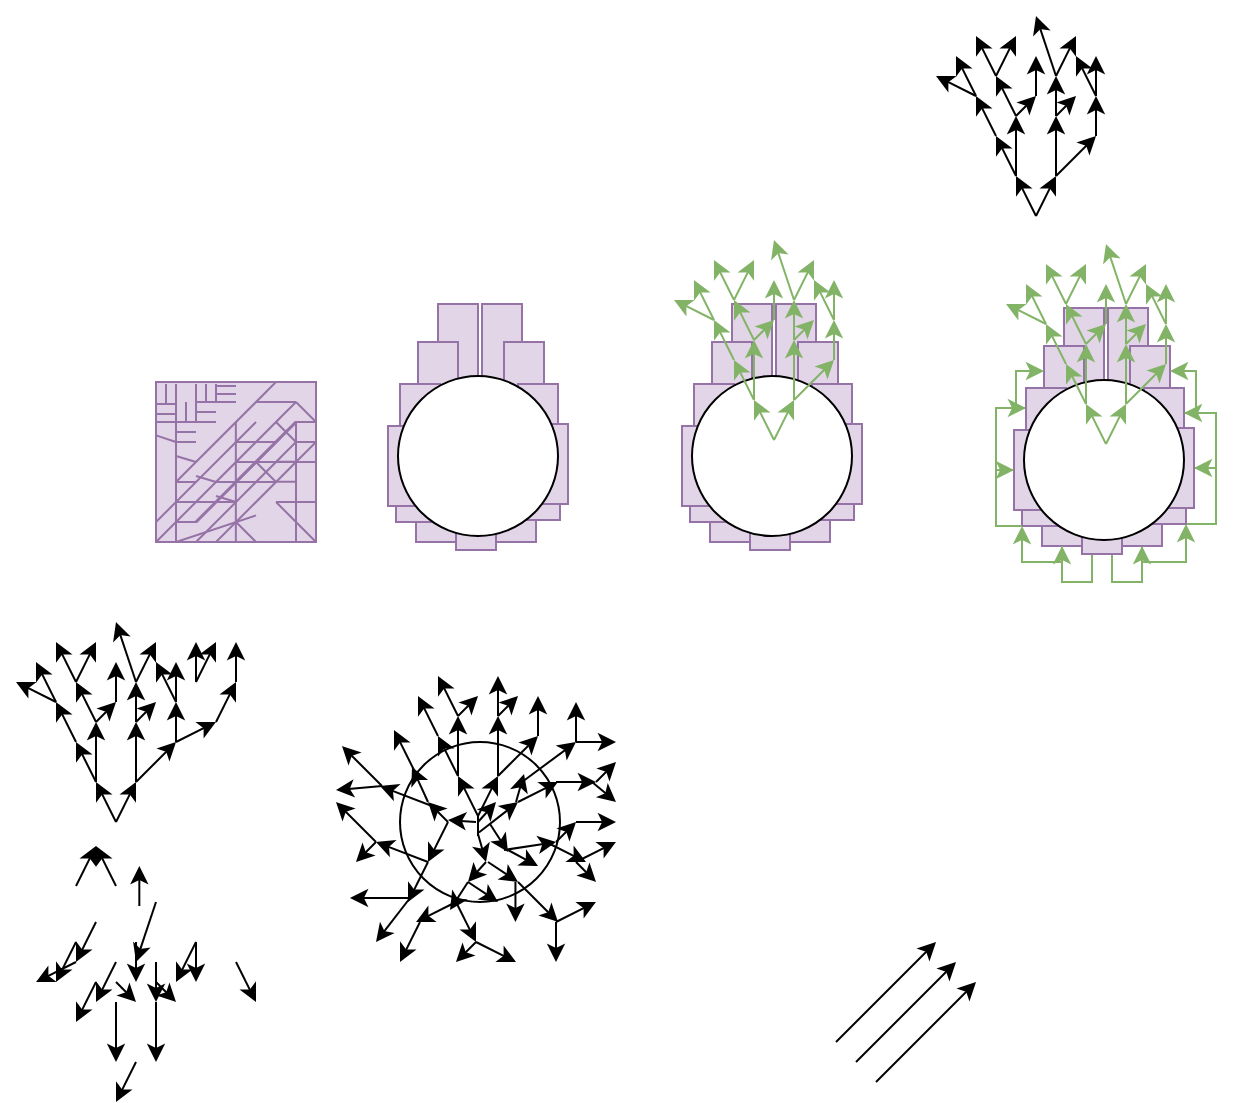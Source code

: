 <mxfile version="22.0.8" type="github">
  <diagram name="Page-1" id="oUmjU5SNAi0JGZfhDNk8">
    <mxGraphModel dx="1640" dy="1103" grid="1" gridSize="10" guides="1" tooltips="1" connect="1" arrows="1" fold="1" page="1" pageScale="1" pageWidth="850" pageHeight="1100" math="0" shadow="0">
      <root>
        <mxCell id="0" />
        <mxCell id="1" parent="0" />
        <mxCell id="nFeZj61JbSgA_NkU-hcR-1" value="" style="whiteSpace=wrap;html=1;aspect=fixed;fillColor=#e1d5e7;strokeColor=#9673a6;" vertex="1" parent="1">
          <mxGeometry x="220" y="240" width="80" height="80" as="geometry" />
        </mxCell>
        <mxCell id="nFeZj61JbSgA_NkU-hcR-2" value="" style="endArrow=none;html=1;rounded=0;fillColor=#e1d5e7;strokeColor=#9673a6;" edge="1" parent="1">
          <mxGeometry width="50" height="50" relative="1" as="geometry">
            <mxPoint x="230" y="320" as="sourcePoint" />
            <mxPoint x="230" y="300" as="targetPoint" />
          </mxGeometry>
        </mxCell>
        <mxCell id="nFeZj61JbSgA_NkU-hcR-3" value="" style="endArrow=none;html=1;rounded=0;fillColor=#e1d5e7;strokeColor=#9673a6;" edge="1" parent="1">
          <mxGeometry width="50" height="50" relative="1" as="geometry">
            <mxPoint x="259.93" y="320" as="sourcePoint" />
            <mxPoint x="259.93" y="300" as="targetPoint" />
            <Array as="points">
              <mxPoint x="259.93" y="300" />
            </Array>
          </mxGeometry>
        </mxCell>
        <mxCell id="nFeZj61JbSgA_NkU-hcR-4" value="" style="endArrow=none;html=1;rounded=0;fillColor=#e1d5e7;strokeColor=#9673a6;" edge="1" parent="1">
          <mxGeometry width="50" height="50" relative="1" as="geometry">
            <mxPoint x="290" y="320" as="sourcePoint" />
            <mxPoint x="290" y="300" as="targetPoint" />
            <Array as="points">
              <mxPoint x="290" y="300" />
            </Array>
          </mxGeometry>
        </mxCell>
        <mxCell id="nFeZj61JbSgA_NkU-hcR-5" value="" style="endArrow=none;html=1;rounded=0;fillColor=#e1d5e7;strokeColor=#9673a6;" edge="1" parent="1">
          <mxGeometry width="50" height="50" relative="1" as="geometry">
            <mxPoint x="290" y="300" as="sourcePoint" />
            <mxPoint x="290" y="280" as="targetPoint" />
            <Array as="points">
              <mxPoint x="290" y="280" />
            </Array>
          </mxGeometry>
        </mxCell>
        <mxCell id="nFeZj61JbSgA_NkU-hcR-6" value="" style="endArrow=none;html=1;rounded=0;fillColor=#e1d5e7;strokeColor=#9673a6;" edge="1" parent="1">
          <mxGeometry width="50" height="50" relative="1" as="geometry">
            <mxPoint x="259.93" y="300" as="sourcePoint" />
            <mxPoint x="259.93" y="280" as="targetPoint" />
            <Array as="points">
              <mxPoint x="259.93" y="280" />
            </Array>
          </mxGeometry>
        </mxCell>
        <mxCell id="nFeZj61JbSgA_NkU-hcR-7" value="" style="endArrow=none;html=1;rounded=0;fillColor=#e1d5e7;strokeColor=#9673a6;" edge="1" parent="1">
          <mxGeometry width="50" height="50" relative="1" as="geometry">
            <mxPoint x="230" y="300" as="sourcePoint" />
            <mxPoint x="230" y="280" as="targetPoint" />
            <Array as="points">
              <mxPoint x="230" y="280" />
            </Array>
          </mxGeometry>
        </mxCell>
        <mxCell id="nFeZj61JbSgA_NkU-hcR-8" value="" style="endArrow=none;html=1;rounded=0;fillColor=#e1d5e7;strokeColor=#9673a6;" edge="1" parent="1">
          <mxGeometry width="50" height="50" relative="1" as="geometry">
            <mxPoint x="230" y="280" as="sourcePoint" />
            <mxPoint x="230" y="260" as="targetPoint" />
            <Array as="points">
              <mxPoint x="230" y="260" />
            </Array>
          </mxGeometry>
        </mxCell>
        <mxCell id="nFeZj61JbSgA_NkU-hcR-9" value="" style="endArrow=none;html=1;rounded=0;fillColor=#e1d5e7;strokeColor=#9673a6;" edge="1" parent="1">
          <mxGeometry width="50" height="50" relative="1" as="geometry">
            <mxPoint x="259.93" y="280" as="sourcePoint" />
            <mxPoint x="259.93" y="260" as="targetPoint" />
            <Array as="points">
              <mxPoint x="259.93" y="260" />
            </Array>
          </mxGeometry>
        </mxCell>
        <mxCell id="nFeZj61JbSgA_NkU-hcR-10" value="" style="endArrow=none;html=1;rounded=0;fillColor=#e1d5e7;strokeColor=#9673a6;" edge="1" parent="1">
          <mxGeometry width="50" height="50" relative="1" as="geometry">
            <mxPoint x="290" y="280" as="sourcePoint" />
            <mxPoint x="290" y="260" as="targetPoint" />
            <Array as="points">
              <mxPoint x="290" y="260" />
            </Array>
          </mxGeometry>
        </mxCell>
        <mxCell id="nFeZj61JbSgA_NkU-hcR-11" value="" style="endArrow=none;html=1;rounded=0;fillColor=#e1d5e7;strokeColor=#9673a6;" edge="1" parent="1">
          <mxGeometry width="50" height="50" relative="1" as="geometry">
            <mxPoint x="290" y="260" as="sourcePoint" />
            <mxPoint x="280" y="260" as="targetPoint" />
            <Array as="points">
              <mxPoint x="290" y="270" />
            </Array>
          </mxGeometry>
        </mxCell>
        <mxCell id="nFeZj61JbSgA_NkU-hcR-12" value="" style="endArrow=none;html=1;rounded=0;fillColor=#e1d5e7;strokeColor=#9673a6;" edge="1" parent="1" source="nFeZj61JbSgA_NkU-hcR-1">
          <mxGeometry width="50" height="50" relative="1" as="geometry">
            <mxPoint x="240" y="330" as="sourcePoint" />
            <mxPoint x="290" y="280" as="targetPoint" />
          </mxGeometry>
        </mxCell>
        <mxCell id="nFeZj61JbSgA_NkU-hcR-13" value="" style="endArrow=none;html=1;rounded=0;fillColor=#e1d5e7;strokeColor=#9673a6;" edge="1" parent="1">
          <mxGeometry width="50" height="50" relative="1" as="geometry">
            <mxPoint x="300" y="260" as="sourcePoint" />
            <mxPoint x="290" y="260" as="targetPoint" />
          </mxGeometry>
        </mxCell>
        <mxCell id="nFeZj61JbSgA_NkU-hcR-14" value="" style="endArrow=none;html=1;rounded=0;fillColor=#e1d5e7;strokeColor=#9673a6;" edge="1" parent="1">
          <mxGeometry width="50" height="50" relative="1" as="geometry">
            <mxPoint x="300" y="270" as="sourcePoint" />
            <mxPoint x="300" y="270" as="targetPoint" />
            <Array as="points">
              <mxPoint x="290" y="270" />
            </Array>
          </mxGeometry>
        </mxCell>
        <mxCell id="nFeZj61JbSgA_NkU-hcR-15" value="" style="endArrow=none;html=1;rounded=0;fillColor=#e1d5e7;strokeColor=#9673a6;" edge="1" parent="1">
          <mxGeometry width="50" height="50" relative="1" as="geometry">
            <mxPoint x="290" y="279.93" as="sourcePoint" />
            <mxPoint x="290" y="279.93" as="targetPoint" />
            <Array as="points">
              <mxPoint x="280" y="279.93" />
            </Array>
          </mxGeometry>
        </mxCell>
        <mxCell id="nFeZj61JbSgA_NkU-hcR-16" value="" style="endArrow=none;html=1;rounded=0;fillColor=#e1d5e7;strokeColor=#9673a6;" edge="1" parent="1">
          <mxGeometry width="50" height="50" relative="1" as="geometry">
            <mxPoint x="290" y="289.93" as="sourcePoint" />
            <mxPoint x="290" y="289.93" as="targetPoint" />
            <Array as="points">
              <mxPoint x="280" y="289.93" />
            </Array>
          </mxGeometry>
        </mxCell>
        <mxCell id="nFeZj61JbSgA_NkU-hcR-17" value="" style="endArrow=none;html=1;rounded=0;fillColor=#e1d5e7;strokeColor=#9673a6;" edge="1" parent="1">
          <mxGeometry width="50" height="50" relative="1" as="geometry">
            <mxPoint x="280" y="290" as="sourcePoint" />
            <mxPoint x="280" y="290" as="targetPoint" />
            <Array as="points">
              <mxPoint x="270" y="280" />
            </Array>
          </mxGeometry>
        </mxCell>
        <mxCell id="nFeZj61JbSgA_NkU-hcR-18" value="" style="endArrow=none;html=1;rounded=0;fillColor=#e1d5e7;strokeColor=#9673a6;" edge="1" parent="1">
          <mxGeometry width="50" height="50" relative="1" as="geometry">
            <mxPoint x="290" y="310" as="sourcePoint" />
            <mxPoint x="290" y="310" as="targetPoint" />
            <Array as="points">
              <mxPoint x="280" y="300" />
            </Array>
          </mxGeometry>
        </mxCell>
        <mxCell id="nFeZj61JbSgA_NkU-hcR-19" value="" style="endArrow=none;html=1;rounded=0;fillColor=#e1d5e7;strokeColor=#9673a6;" edge="1" parent="1">
          <mxGeometry width="50" height="50" relative="1" as="geometry">
            <mxPoint x="270" y="320" as="sourcePoint" />
            <mxPoint x="270" y="320" as="targetPoint" />
            <Array as="points">
              <mxPoint x="260" y="310" />
            </Array>
          </mxGeometry>
        </mxCell>
        <mxCell id="nFeZj61JbSgA_NkU-hcR-20" value="" style="endArrow=none;html=1;rounded=0;exitX=0.625;exitY=0.75;exitDx=0;exitDy=0;exitPerimeter=0;fillColor=#e1d5e7;strokeColor=#9673a6;" edge="1" parent="1">
          <mxGeometry width="50" height="50" relative="1" as="geometry">
            <mxPoint x="240" y="320" as="sourcePoint" />
            <mxPoint x="270" y="306.667" as="targetPoint" />
            <Array as="points">
              <mxPoint x="230" y="320" />
            </Array>
          </mxGeometry>
        </mxCell>
        <mxCell id="nFeZj61JbSgA_NkU-hcR-21" value="" style="endArrow=none;html=1;rounded=0;fillColor=#e1d5e7;strokeColor=#9673a6;" edge="1" parent="1">
          <mxGeometry width="50" height="50" relative="1" as="geometry">
            <mxPoint x="300" y="320" as="sourcePoint" />
            <mxPoint x="300" y="320" as="targetPoint" />
            <Array as="points">
              <mxPoint x="290" y="310" />
            </Array>
          </mxGeometry>
        </mxCell>
        <mxCell id="nFeZj61JbSgA_NkU-hcR-22" value="" style="endArrow=none;html=1;rounded=0;fillColor=#e1d5e7;strokeColor=#9673a6;" edge="1" parent="1">
          <mxGeometry width="50" height="50" relative="1" as="geometry">
            <mxPoint x="260" y="300" as="sourcePoint" />
            <mxPoint x="260" y="300" as="targetPoint" />
            <Array as="points">
              <mxPoint x="250" y="300" />
            </Array>
          </mxGeometry>
        </mxCell>
        <mxCell id="nFeZj61JbSgA_NkU-hcR-23" value="" style="endArrow=none;html=1;rounded=0;fillColor=#e1d5e7;strokeColor=#9673a6;" edge="1" parent="1">
          <mxGeometry width="50" height="50" relative="1" as="geometry">
            <mxPoint x="240" y="300" as="sourcePoint" />
            <mxPoint x="240" y="300" as="targetPoint" />
            <Array as="points">
              <mxPoint x="230" y="300" />
            </Array>
          </mxGeometry>
        </mxCell>
        <mxCell id="nFeZj61JbSgA_NkU-hcR-24" value="" style="endArrow=none;html=1;rounded=0;fillColor=#e1d5e7;strokeColor=#9673a6;" edge="1" parent="1">
          <mxGeometry width="50" height="50" relative="1" as="geometry">
            <mxPoint x="240" y="310" as="sourcePoint" />
            <mxPoint x="240" y="310" as="targetPoint" />
            <Array as="points">
              <mxPoint x="230" y="310" />
            </Array>
          </mxGeometry>
        </mxCell>
        <mxCell id="nFeZj61JbSgA_NkU-hcR-25" value="" style="endArrow=none;html=1;rounded=0;fillColor=#e1d5e7;strokeColor=#9673a6;" edge="1" parent="1">
          <mxGeometry width="50" height="50" relative="1" as="geometry">
            <mxPoint x="240" y="290" as="sourcePoint" />
            <mxPoint x="240" y="290" as="targetPoint" />
            <Array as="points">
              <mxPoint x="230" y="290" />
            </Array>
          </mxGeometry>
        </mxCell>
        <mxCell id="nFeZj61JbSgA_NkU-hcR-26" value="" style="endArrow=none;html=1;rounded=0;fillColor=#e1d5e7;strokeColor=#9673a6;" edge="1" parent="1" target="nFeZj61JbSgA_NkU-hcR-1">
          <mxGeometry width="50" height="50" relative="1" as="geometry">
            <mxPoint x="250" y="300" as="sourcePoint" />
            <mxPoint x="250" y="300" as="targetPoint" />
            <Array as="points">
              <mxPoint x="240" y="300" />
            </Array>
          </mxGeometry>
        </mxCell>
        <mxCell id="nFeZj61JbSgA_NkU-hcR-27" value="" style="endArrow=none;html=1;rounded=0;fillColor=#e1d5e7;strokeColor=#9673a6;" edge="1" parent="1">
          <mxGeometry width="50" height="50" relative="1" as="geometry">
            <mxPoint x="240" y="310" as="sourcePoint" />
            <mxPoint x="290" y="260" as="targetPoint" />
          </mxGeometry>
        </mxCell>
        <mxCell id="nFeZj61JbSgA_NkU-hcR-28" value="" style="endArrow=none;html=1;rounded=0;fillColor=#e1d5e7;strokeColor=#9673a6;" edge="1" parent="1">
          <mxGeometry width="50" height="50" relative="1" as="geometry">
            <mxPoint x="240" y="310" as="sourcePoint" />
            <mxPoint x="290" y="260" as="targetPoint" />
          </mxGeometry>
        </mxCell>
        <mxCell id="nFeZj61JbSgA_NkU-hcR-29" value="" style="endArrow=none;html=1;rounded=0;fillColor=#e1d5e7;strokeColor=#9673a6;" edge="1" parent="1">
          <mxGeometry width="50" height="50" relative="1" as="geometry">
            <mxPoint x="240" y="310" as="sourcePoint" />
            <mxPoint x="290" y="260" as="targetPoint" />
          </mxGeometry>
        </mxCell>
        <mxCell id="nFeZj61JbSgA_NkU-hcR-30" value="" style="endArrow=none;html=1;rounded=0;fillColor=#e1d5e7;strokeColor=#9673a6;" edge="1" parent="1">
          <mxGeometry width="50" height="50" relative="1" as="geometry">
            <mxPoint x="240" y="310" as="sourcePoint" />
            <mxPoint x="290" y="260" as="targetPoint" />
          </mxGeometry>
        </mxCell>
        <mxCell id="nFeZj61JbSgA_NkU-hcR-31" value="" style="endArrow=none;html=1;rounded=0;fillColor=#e1d5e7;strokeColor=#9673a6;" edge="1" parent="1">
          <mxGeometry width="50" height="50" relative="1" as="geometry">
            <mxPoint x="240" y="310" as="sourcePoint" />
            <mxPoint x="290" y="260" as="targetPoint" />
          </mxGeometry>
        </mxCell>
        <mxCell id="nFeZj61JbSgA_NkU-hcR-32" value="" style="endArrow=none;html=1;rounded=0;fillColor=#e1d5e7;strokeColor=#9673a6;" edge="1" parent="1">
          <mxGeometry width="50" height="50" relative="1" as="geometry">
            <mxPoint x="240" y="310" as="sourcePoint" />
            <mxPoint x="290" y="260" as="targetPoint" />
          </mxGeometry>
        </mxCell>
        <mxCell id="nFeZj61JbSgA_NkU-hcR-33" value="" style="endArrow=none;html=1;rounded=0;fillColor=#e1d5e7;strokeColor=#9673a6;" edge="1" parent="1">
          <mxGeometry width="50" height="50" relative="1" as="geometry">
            <mxPoint x="240" y="310" as="sourcePoint" />
            <mxPoint x="290" y="260" as="targetPoint" />
          </mxGeometry>
        </mxCell>
        <mxCell id="nFeZj61JbSgA_NkU-hcR-34" value="" style="endArrow=none;html=1;rounded=0;fillColor=#e1d5e7;strokeColor=#9673a6;" edge="1" parent="1">
          <mxGeometry width="50" height="50" relative="1" as="geometry">
            <mxPoint x="220" y="310" as="sourcePoint" />
            <mxPoint x="270" y="260" as="targetPoint" />
          </mxGeometry>
        </mxCell>
        <mxCell id="nFeZj61JbSgA_NkU-hcR-35" value="" style="endArrow=none;html=1;rounded=0;fillColor=#e1d5e7;strokeColor=#9673a6;" edge="1" parent="1">
          <mxGeometry width="50" height="50" relative="1" as="geometry">
            <mxPoint x="230" y="290" as="sourcePoint" />
            <mxPoint x="280" y="240" as="targetPoint" />
          </mxGeometry>
        </mxCell>
        <mxCell id="nFeZj61JbSgA_NkU-hcR-36" value="" style="endArrow=none;html=1;rounded=0;fillColor=#e1d5e7;strokeColor=#9673a6;" edge="1" parent="1">
          <mxGeometry width="50" height="50" relative="1" as="geometry">
            <mxPoint x="250" y="320" as="sourcePoint" />
            <mxPoint x="300" y="270" as="targetPoint" />
          </mxGeometry>
        </mxCell>
        <mxCell id="nFeZj61JbSgA_NkU-hcR-37" value="" style="endArrow=none;html=1;rounded=0;fillColor=#e1d5e7;strokeColor=#9673a6;" edge="1" parent="1" source="nFeZj61JbSgA_NkU-hcR-1">
          <mxGeometry width="50" height="50" relative="1" as="geometry">
            <mxPoint x="250" y="310" as="sourcePoint" />
            <mxPoint x="300" y="260" as="targetPoint" />
          </mxGeometry>
        </mxCell>
        <mxCell id="nFeZj61JbSgA_NkU-hcR-38" value="" style="endArrow=none;html=1;rounded=0;fillColor=#e1d5e7;strokeColor=#9673a6;" edge="1" parent="1">
          <mxGeometry width="50" height="50" relative="1" as="geometry">
            <mxPoint x="240" y="300" as="sourcePoint" />
            <mxPoint x="290" y="250" as="targetPoint" />
          </mxGeometry>
        </mxCell>
        <mxCell id="nFeZj61JbSgA_NkU-hcR-39" value="" style="endArrow=none;html=1;rounded=0;fillColor=#e1d5e7;strokeColor=#9673a6;" edge="1" parent="1">
          <mxGeometry width="50" height="50" relative="1" as="geometry">
            <mxPoint x="240" y="310" as="sourcePoint" />
            <mxPoint x="290" y="260" as="targetPoint" />
          </mxGeometry>
        </mxCell>
        <mxCell id="nFeZj61JbSgA_NkU-hcR-40" value="" style="endArrow=none;html=1;rounded=0;fillColor=#e1d5e7;strokeColor=#9673a6;" edge="1" parent="1">
          <mxGeometry width="50" height="50" relative="1" as="geometry">
            <mxPoint x="240" y="310" as="sourcePoint" />
            <mxPoint x="290" y="260" as="targetPoint" />
          </mxGeometry>
        </mxCell>
        <mxCell id="nFeZj61JbSgA_NkU-hcR-41" value="" style="endArrow=none;html=1;rounded=0;fillColor=#e1d5e7;strokeColor=#9673a6;" edge="1" parent="1">
          <mxGeometry width="50" height="50" relative="1" as="geometry">
            <mxPoint x="240" y="320" as="sourcePoint" />
            <mxPoint x="290" y="270" as="targetPoint" />
          </mxGeometry>
        </mxCell>
        <mxCell id="nFeZj61JbSgA_NkU-hcR-42" value="" style="endArrow=none;html=1;rounded=0;fillColor=#e1d5e7;strokeColor=#9673a6;" edge="1" parent="1">
          <mxGeometry width="50" height="50" relative="1" as="geometry">
            <mxPoint x="240" y="310" as="sourcePoint" />
            <mxPoint x="290" y="260" as="targetPoint" />
          </mxGeometry>
        </mxCell>
        <mxCell id="nFeZj61JbSgA_NkU-hcR-43" value="" style="endArrow=none;html=1;rounded=0;fillColor=#e1d5e7;strokeColor=#9673a6;" edge="1" parent="1">
          <mxGeometry width="50" height="50" relative="1" as="geometry">
            <mxPoint x="260" y="280" as="sourcePoint" />
            <mxPoint x="300" y="280" as="targetPoint" />
          </mxGeometry>
        </mxCell>
        <mxCell id="nFeZj61JbSgA_NkU-hcR-44" value="" style="endArrow=none;html=1;rounded=0;fillColor=#e1d5e7;strokeColor=#9673a6;" edge="1" parent="1">
          <mxGeometry width="50" height="50" relative="1" as="geometry">
            <mxPoint x="280" y="300" as="sourcePoint" />
            <mxPoint x="300" y="300" as="targetPoint" />
          </mxGeometry>
        </mxCell>
        <mxCell id="nFeZj61JbSgA_NkU-hcR-45" value="" style="endArrow=none;html=1;rounded=0;fillColor=#e1d5e7;strokeColor=#9673a6;" edge="1" parent="1">
          <mxGeometry width="50" height="50" relative="1" as="geometry">
            <mxPoint x="260" y="290" as="sourcePoint" />
            <mxPoint x="280" y="290" as="targetPoint" />
          </mxGeometry>
        </mxCell>
        <mxCell id="nFeZj61JbSgA_NkU-hcR-46" value="" style="endArrow=none;html=1;rounded=0;fillColor=#e1d5e7;strokeColor=#9673a6;" edge="1" parent="1">
          <mxGeometry width="50" height="50" relative="1" as="geometry">
            <mxPoint x="250" y="290" as="sourcePoint" />
            <mxPoint x="270" y="290" as="targetPoint" />
          </mxGeometry>
        </mxCell>
        <mxCell id="nFeZj61JbSgA_NkU-hcR-47" value="" style="endArrow=none;html=1;rounded=0;fillColor=#e1d5e7;strokeColor=#9673a6;" edge="1" parent="1">
          <mxGeometry width="50" height="50" relative="1" as="geometry">
            <mxPoint x="260" y="270" as="sourcePoint" />
            <mxPoint x="280" y="270" as="targetPoint" />
          </mxGeometry>
        </mxCell>
        <mxCell id="nFeZj61JbSgA_NkU-hcR-48" value="" style="endArrow=none;html=1;rounded=0;fillColor=#e1d5e7;strokeColor=#9673a6;" edge="1" parent="1">
          <mxGeometry width="50" height="50" relative="1" as="geometry">
            <mxPoint x="270" y="250" as="sourcePoint" />
            <mxPoint x="290" y="250" as="targetPoint" />
          </mxGeometry>
        </mxCell>
        <mxCell id="nFeZj61JbSgA_NkU-hcR-49" value="" style="endArrow=none;html=1;rounded=0;fillColor=#e1d5e7;strokeColor=#9673a6;" edge="1" parent="1">
          <mxGeometry width="50" height="50" relative="1" as="geometry">
            <mxPoint x="290" y="250" as="sourcePoint" />
            <mxPoint x="300" y="260" as="targetPoint" />
          </mxGeometry>
        </mxCell>
        <mxCell id="nFeZj61JbSgA_NkU-hcR-50" value="" style="endArrow=none;html=1;rounded=0;fillColor=#e1d5e7;strokeColor=#9673a6;" edge="1" parent="1" target="nFeZj61JbSgA_NkU-hcR-1">
          <mxGeometry width="50" height="50" relative="1" as="geometry">
            <mxPoint x="230" y="270" as="sourcePoint" />
            <mxPoint x="260" y="240" as="targetPoint" />
          </mxGeometry>
        </mxCell>
        <mxCell id="nFeZj61JbSgA_NkU-hcR-51" value="" style="endArrow=none;html=1;rounded=0;fillColor=#e1d5e7;strokeColor=#9673a6;" edge="1" parent="1">
          <mxGeometry width="50" height="50" relative="1" as="geometry">
            <mxPoint x="240" y="280" as="sourcePoint" />
            <mxPoint x="230" y="277" as="targetPoint" />
          </mxGeometry>
        </mxCell>
        <mxCell id="nFeZj61JbSgA_NkU-hcR-52" value="" style="endArrow=none;html=1;rounded=0;fillColor=#e1d5e7;strokeColor=#9673a6;" edge="1" parent="1">
          <mxGeometry width="50" height="50" relative="1" as="geometry">
            <mxPoint x="250" y="290" as="sourcePoint" />
            <mxPoint x="240" y="287" as="targetPoint" />
          </mxGeometry>
        </mxCell>
        <mxCell id="nFeZj61JbSgA_NkU-hcR-53" value="" style="endArrow=none;html=1;rounded=0;fillColor=#e1d5e7;strokeColor=#9673a6;" edge="1" parent="1">
          <mxGeometry width="50" height="50" relative="1" as="geometry">
            <mxPoint x="260" y="300" as="sourcePoint" />
            <mxPoint x="250" y="297" as="targetPoint" />
          </mxGeometry>
        </mxCell>
        <mxCell id="nFeZj61JbSgA_NkU-hcR-58" value="" style="endArrow=none;html=1;rounded=0;entryX=0.25;entryY=0.375;entryDx=0;entryDy=0;entryPerimeter=0;fillColor=#e1d5e7;strokeColor=#9673a6;" edge="1" parent="1" target="nFeZj61JbSgA_NkU-hcR-1">
          <mxGeometry width="50" height="50" relative="1" as="geometry">
            <mxPoint x="230" y="270" as="sourcePoint" />
            <mxPoint x="280" y="220" as="targetPoint" />
          </mxGeometry>
        </mxCell>
        <mxCell id="nFeZj61JbSgA_NkU-hcR-59" value="" style="endArrow=none;html=1;rounded=0;entryX=0.25;entryY=0.375;entryDx=0;entryDy=0;entryPerimeter=0;fillColor=#e1d5e7;strokeColor=#9673a6;" edge="1" parent="1">
          <mxGeometry width="50" height="50" relative="1" as="geometry">
            <mxPoint x="230" y="260" as="sourcePoint" />
            <mxPoint x="240" y="260" as="targetPoint" />
          </mxGeometry>
        </mxCell>
        <mxCell id="nFeZj61JbSgA_NkU-hcR-60" value="" style="endArrow=none;html=1;rounded=0;entryX=0.25;entryY=0.375;entryDx=0;entryDy=0;entryPerimeter=0;fillColor=#e1d5e7;strokeColor=#9673a6;" edge="1" parent="1">
          <mxGeometry width="50" height="50" relative="1" as="geometry">
            <mxPoint x="230" y="265" as="sourcePoint" />
            <mxPoint x="240" y="265" as="targetPoint" />
          </mxGeometry>
        </mxCell>
        <mxCell id="nFeZj61JbSgA_NkU-hcR-61" value="" style="endArrow=none;html=1;rounded=0;entryX=0.125;entryY=0.125;entryDx=0;entryDy=0;entryPerimeter=0;fillColor=#e1d5e7;strokeColor=#9673a6;" edge="1" parent="1" target="nFeZj61JbSgA_NkU-hcR-1">
          <mxGeometry width="50" height="50" relative="1" as="geometry">
            <mxPoint x="230" y="260" as="sourcePoint" />
            <mxPoint x="240" y="260" as="targetPoint" />
          </mxGeometry>
        </mxCell>
        <mxCell id="nFeZj61JbSgA_NkU-hcR-62" value="" style="endArrow=none;html=1;rounded=0;entryX=0.125;entryY=0.125;entryDx=0;entryDy=0;entryPerimeter=0;fillColor=#e1d5e7;strokeColor=#9673a6;" edge="1" parent="1">
          <mxGeometry width="50" height="50" relative="1" as="geometry">
            <mxPoint x="235" y="260" as="sourcePoint" />
            <mxPoint x="235" y="250" as="targetPoint" />
          </mxGeometry>
        </mxCell>
        <mxCell id="nFeZj61JbSgA_NkU-hcR-63" value="" style="endArrow=none;html=1;rounded=0;entryX=0.125;entryY=0.125;entryDx=0;entryDy=0;entryPerimeter=0;fillColor=#e1d5e7;strokeColor=#9673a6;" edge="1" parent="1">
          <mxGeometry width="50" height="50" relative="1" as="geometry">
            <mxPoint x="240" y="260" as="sourcePoint" />
            <mxPoint x="240" y="250" as="targetPoint" />
          </mxGeometry>
        </mxCell>
        <mxCell id="nFeZj61JbSgA_NkU-hcR-64" value="" style="endArrow=none;html=1;rounded=0;fillColor=#e1d5e7;strokeColor=#9673a6;" edge="1" parent="1">
          <mxGeometry width="50" height="50" relative="1" as="geometry">
            <mxPoint x="250" y="260" as="sourcePoint" />
            <mxPoint x="240" y="260" as="targetPoint" />
          </mxGeometry>
        </mxCell>
        <mxCell id="nFeZj61JbSgA_NkU-hcR-65" value="" style="endArrow=none;html=1;rounded=0;fillColor=#e1d5e7;strokeColor=#9673a6;" edge="1" parent="1">
          <mxGeometry width="50" height="50" relative="1" as="geometry">
            <mxPoint x="250" y="255" as="sourcePoint" />
            <mxPoint x="240" y="255" as="targetPoint" />
          </mxGeometry>
        </mxCell>
        <mxCell id="nFeZj61JbSgA_NkU-hcR-66" value="" style="endArrow=none;html=1;rounded=0;fillColor=#e1d5e7;strokeColor=#9673a6;" edge="1" parent="1">
          <mxGeometry width="50" height="50" relative="1" as="geometry">
            <mxPoint x="250" y="250" as="sourcePoint" />
            <mxPoint x="240" y="250" as="targetPoint" />
          </mxGeometry>
        </mxCell>
        <mxCell id="nFeZj61JbSgA_NkU-hcR-68" value="" style="endArrow=none;html=1;rounded=0;fillColor=#e1d5e7;strokeColor=#9673a6;" edge="1" parent="1">
          <mxGeometry width="50" height="50" relative="1" as="geometry">
            <mxPoint x="245" y="241" as="sourcePoint" />
            <mxPoint x="245" y="250" as="targetPoint" />
          </mxGeometry>
        </mxCell>
        <mxCell id="nFeZj61JbSgA_NkU-hcR-69" value="" style="endArrow=none;html=1;rounded=0;fillColor=#e1d5e7;strokeColor=#9673a6;" edge="1" parent="1">
          <mxGeometry width="50" height="50" relative="1" as="geometry">
            <mxPoint x="240" y="241" as="sourcePoint" />
            <mxPoint x="240" y="250" as="targetPoint" />
          </mxGeometry>
        </mxCell>
        <mxCell id="nFeZj61JbSgA_NkU-hcR-70" value="" style="endArrow=none;html=1;rounded=0;fillColor=#e1d5e7;strokeColor=#9673a6;" edge="1" parent="1">
          <mxGeometry width="50" height="50" relative="1" as="geometry">
            <mxPoint x="250" y="241" as="sourcePoint" />
            <mxPoint x="250" y="250" as="targetPoint" />
          </mxGeometry>
        </mxCell>
        <mxCell id="nFeZj61JbSgA_NkU-hcR-71" value="" style="endArrow=none;html=1;rounded=0;fillColor=#e1d5e7;strokeColor=#9673a6;" edge="1" parent="1">
          <mxGeometry width="50" height="50" relative="1" as="geometry">
            <mxPoint x="260" y="250" as="sourcePoint" />
            <mxPoint x="250" y="250" as="targetPoint" />
          </mxGeometry>
        </mxCell>
        <mxCell id="nFeZj61JbSgA_NkU-hcR-72" value="" style="endArrow=none;html=1;rounded=0;fillColor=#e1d5e7;strokeColor=#9673a6;" edge="1" parent="1">
          <mxGeometry width="50" height="50" relative="1" as="geometry">
            <mxPoint x="260" y="246" as="sourcePoint" />
            <mxPoint x="250" y="246" as="targetPoint" />
          </mxGeometry>
        </mxCell>
        <mxCell id="nFeZj61JbSgA_NkU-hcR-73" value="" style="endArrow=none;html=1;rounded=0;fillColor=#e1d5e7;strokeColor=#9673a6;" edge="1" parent="1">
          <mxGeometry width="50" height="50" relative="1" as="geometry">
            <mxPoint x="260" y="242" as="sourcePoint" />
            <mxPoint x="250" y="242" as="targetPoint" />
          </mxGeometry>
        </mxCell>
        <mxCell id="nFeZj61JbSgA_NkU-hcR-74" value="" style="endArrow=none;html=1;rounded=0;fillColor=#e1d5e7;strokeColor=#9673a6;" edge="1" parent="1">
          <mxGeometry width="50" height="50" relative="1" as="geometry">
            <mxPoint x="230" y="251" as="sourcePoint" />
            <mxPoint x="220" y="251" as="targetPoint" />
          </mxGeometry>
        </mxCell>
        <mxCell id="nFeZj61JbSgA_NkU-hcR-75" value="" style="endArrow=none;html=1;rounded=0;fillColor=#e1d5e7;strokeColor=#9673a6;" edge="1" parent="1">
          <mxGeometry width="50" height="50" relative="1" as="geometry">
            <mxPoint x="230" y="260" as="sourcePoint" />
            <mxPoint x="220" y="260" as="targetPoint" />
          </mxGeometry>
        </mxCell>
        <mxCell id="nFeZj61JbSgA_NkU-hcR-76" value="" style="endArrow=none;html=1;rounded=0;fillColor=#e1d5e7;strokeColor=#9673a6;" edge="1" parent="1">
          <mxGeometry width="50" height="50" relative="1" as="geometry">
            <mxPoint x="230" y="256" as="sourcePoint" />
            <mxPoint x="220" y="256" as="targetPoint" />
          </mxGeometry>
        </mxCell>
        <mxCell id="nFeZj61JbSgA_NkU-hcR-77" value="" style="endArrow=none;html=1;rounded=0;entryX=0.125;entryY=0.125;entryDx=0;entryDy=0;entryPerimeter=0;fillColor=#e1d5e7;strokeColor=#9673a6;" edge="1" parent="1">
          <mxGeometry width="50" height="50" relative="1" as="geometry">
            <mxPoint x="225" y="251" as="sourcePoint" />
            <mxPoint x="225" y="241" as="targetPoint" />
          </mxGeometry>
        </mxCell>
        <mxCell id="nFeZj61JbSgA_NkU-hcR-78" value="" style="endArrow=none;html=1;rounded=0;entryX=0.125;entryY=0.125;entryDx=0;entryDy=0;entryPerimeter=0;fillColor=#e1d5e7;strokeColor=#9673a6;" edge="1" parent="1">
          <mxGeometry width="50" height="50" relative="1" as="geometry">
            <mxPoint x="230" y="251" as="sourcePoint" />
            <mxPoint x="230" y="241" as="targetPoint" />
          </mxGeometry>
        </mxCell>
        <mxCell id="nFeZj61JbSgA_NkU-hcR-80" value="" style="fillColor=#e1d5e7;strokeColor=#9673a6;" vertex="1" parent="1">
          <mxGeometry x="383" y="201" width="20" height="60" as="geometry" />
        </mxCell>
        <mxCell id="nFeZj61JbSgA_NkU-hcR-81" value="" style="fillColor=#e1d5e7;strokeColor=#9673a6;" vertex="1" parent="1">
          <mxGeometry x="394" y="220" width="20" height="50" as="geometry" />
        </mxCell>
        <mxCell id="nFeZj61JbSgA_NkU-hcR-89" value="" style="fillColor=#e1d5e7;strokeColor=#9673a6;" vertex="1" parent="1">
          <mxGeometry x="390" y="280" width="20" height="40" as="geometry" />
        </mxCell>
        <mxCell id="nFeZj61JbSgA_NkU-hcR-90" value="" style="fillColor=#e1d5e7;strokeColor=#9673a6;" vertex="1" parent="1">
          <mxGeometry x="370" y="284" width="20" height="40" as="geometry" />
        </mxCell>
        <mxCell id="nFeZj61JbSgA_NkU-hcR-91" value="" style="fillColor=#e1d5e7;strokeColor=#9673a6;" vertex="1" parent="1">
          <mxGeometry x="350" y="280" width="20" height="40" as="geometry" />
        </mxCell>
        <mxCell id="nFeZj61JbSgA_NkU-hcR-92" value="" style="fillColor=#e1d5e7;strokeColor=#9673a6;" vertex="1" parent="nFeZj61JbSgA_NkU-hcR-91">
          <mxGeometry x="-10" y="-10" width="20" height="40" as="geometry" />
        </mxCell>
        <mxCell id="nFeZj61JbSgA_NkU-hcR-98" value="" style="curved=1;endArrow=classic;html=1;rounded=0;" edge="1" parent="1">
          <mxGeometry width="50" height="50" relative="1" as="geometry">
            <mxPoint x="200" y="460" as="sourcePoint" />
            <mxPoint x="190" y="440" as="targetPoint" />
            <Array as="points">
              <mxPoint x="200" y="460" />
            </Array>
          </mxGeometry>
        </mxCell>
        <mxCell id="nFeZj61JbSgA_NkU-hcR-99" value="" style="curved=1;endArrow=classic;html=1;rounded=0;" edge="1" parent="1">
          <mxGeometry width="50" height="50" relative="1" as="geometry">
            <mxPoint x="200" y="460" as="sourcePoint" />
            <mxPoint x="210" y="440" as="targetPoint" />
            <Array as="points">
              <mxPoint x="200" y="460" />
            </Array>
          </mxGeometry>
        </mxCell>
        <mxCell id="nFeZj61JbSgA_NkU-hcR-104" value="" style="curved=1;endArrow=classic;html=1;rounded=0;" edge="1" parent="1">
          <mxGeometry width="50" height="50" relative="1" as="geometry">
            <mxPoint x="210" y="440" as="sourcePoint" />
            <mxPoint x="210" y="410" as="targetPoint" />
            <Array as="points">
              <mxPoint x="210" y="440" />
            </Array>
          </mxGeometry>
        </mxCell>
        <mxCell id="nFeZj61JbSgA_NkU-hcR-105" value="" style="curved=1;endArrow=classic;html=1;rounded=0;" edge="1" parent="1">
          <mxGeometry width="50" height="50" relative="1" as="geometry">
            <mxPoint x="210" y="440" as="sourcePoint" />
            <mxPoint x="230" y="420" as="targetPoint" />
            <Array as="points">
              <mxPoint x="210" y="440" />
            </Array>
          </mxGeometry>
        </mxCell>
        <mxCell id="nFeZj61JbSgA_NkU-hcR-107" value="" style="curved=1;endArrow=classic;html=1;rounded=0;" edge="1" parent="1">
          <mxGeometry width="50" height="50" relative="1" as="geometry">
            <mxPoint x="190" y="440" as="sourcePoint" />
            <mxPoint x="190" y="410" as="targetPoint" />
            <Array as="points">
              <mxPoint x="190" y="440" />
            </Array>
          </mxGeometry>
        </mxCell>
        <mxCell id="nFeZj61JbSgA_NkU-hcR-108" value="" style="curved=1;endArrow=classic;html=1;rounded=0;" edge="1" parent="1">
          <mxGeometry width="50" height="50" relative="1" as="geometry">
            <mxPoint x="190" y="440" as="sourcePoint" />
            <mxPoint x="180" y="420" as="targetPoint" />
            <Array as="points">
              <mxPoint x="190" y="440" />
            </Array>
          </mxGeometry>
        </mxCell>
        <mxCell id="nFeZj61JbSgA_NkU-hcR-109" value="" style="curved=1;endArrow=classic;html=1;rounded=0;" edge="1" parent="1">
          <mxGeometry width="50" height="50" relative="1" as="geometry">
            <mxPoint x="180" y="420" as="sourcePoint" />
            <mxPoint x="170" y="400" as="targetPoint" />
            <Array as="points">
              <mxPoint x="180" y="420" />
            </Array>
          </mxGeometry>
        </mxCell>
        <mxCell id="nFeZj61JbSgA_NkU-hcR-113" value="" style="endArrow=classic;html=1;rounded=0;" edge="1" parent="1">
          <mxGeometry width="50" height="50" relative="1" as="geometry">
            <mxPoint x="190" y="410" as="sourcePoint" />
            <mxPoint x="200" y="400" as="targetPoint" />
          </mxGeometry>
        </mxCell>
        <mxCell id="nFeZj61JbSgA_NkU-hcR-114" value="" style="endArrow=classic;html=1;rounded=0;" edge="1" parent="1">
          <mxGeometry width="50" height="50" relative="1" as="geometry">
            <mxPoint x="190" y="410" as="sourcePoint" />
            <mxPoint x="180" y="390" as="targetPoint" />
          </mxGeometry>
        </mxCell>
        <mxCell id="nFeZj61JbSgA_NkU-hcR-116" value="" style="endArrow=classic;html=1;rounded=0;" edge="1" parent="1">
          <mxGeometry width="50" height="50" relative="1" as="geometry">
            <mxPoint x="170" y="400" as="sourcePoint" />
            <mxPoint x="150" y="390" as="targetPoint" />
          </mxGeometry>
        </mxCell>
        <mxCell id="nFeZj61JbSgA_NkU-hcR-117" value="" style="endArrow=classic;html=1;rounded=0;" edge="1" parent="1">
          <mxGeometry width="50" height="50" relative="1" as="geometry">
            <mxPoint x="170" y="400" as="sourcePoint" />
            <mxPoint x="160" y="380" as="targetPoint" />
          </mxGeometry>
        </mxCell>
        <mxCell id="nFeZj61JbSgA_NkU-hcR-118" value="" style="endArrow=classic;html=1;rounded=0;" edge="1" parent="1">
          <mxGeometry width="50" height="50" relative="1" as="geometry">
            <mxPoint x="180" y="390" as="sourcePoint" />
            <mxPoint x="170" y="370" as="targetPoint" />
          </mxGeometry>
        </mxCell>
        <mxCell id="nFeZj61JbSgA_NkU-hcR-119" value="" style="endArrow=classic;html=1;rounded=0;" edge="1" parent="1">
          <mxGeometry width="50" height="50" relative="1" as="geometry">
            <mxPoint x="180" y="390" as="sourcePoint" />
            <mxPoint x="190" y="370" as="targetPoint" />
          </mxGeometry>
        </mxCell>
        <mxCell id="nFeZj61JbSgA_NkU-hcR-120" value="" style="endArrow=classic;html=1;rounded=0;" edge="1" parent="1">
          <mxGeometry width="50" height="50" relative="1" as="geometry">
            <mxPoint x="200" y="400" as="sourcePoint" />
            <mxPoint x="200" y="380" as="targetPoint" />
          </mxGeometry>
        </mxCell>
        <mxCell id="nFeZj61JbSgA_NkU-hcR-121" value="" style="endArrow=classic;html=1;rounded=0;" edge="1" parent="1">
          <mxGeometry width="50" height="50" relative="1" as="geometry">
            <mxPoint x="210" y="410" as="sourcePoint" />
            <mxPoint x="210" y="390" as="targetPoint" />
          </mxGeometry>
        </mxCell>
        <mxCell id="nFeZj61JbSgA_NkU-hcR-122" value="" style="endArrow=classic;html=1;rounded=0;" edge="1" parent="1">
          <mxGeometry width="50" height="50" relative="1" as="geometry">
            <mxPoint x="210" y="410" as="sourcePoint" />
            <mxPoint x="220" y="400" as="targetPoint" />
          </mxGeometry>
        </mxCell>
        <mxCell id="nFeZj61JbSgA_NkU-hcR-123" value="" style="endArrow=classic;html=1;rounded=0;" edge="1" parent="1">
          <mxGeometry width="50" height="50" relative="1" as="geometry">
            <mxPoint x="230" y="420" as="sourcePoint" />
            <mxPoint x="230" y="400" as="targetPoint" />
          </mxGeometry>
        </mxCell>
        <mxCell id="nFeZj61JbSgA_NkU-hcR-124" value="" style="endArrow=classic;html=1;rounded=0;" edge="1" parent="1">
          <mxGeometry width="50" height="50" relative="1" as="geometry">
            <mxPoint x="230" y="420" as="sourcePoint" />
            <mxPoint x="250" y="410" as="targetPoint" />
          </mxGeometry>
        </mxCell>
        <mxCell id="nFeZj61JbSgA_NkU-hcR-125" value="" style="endArrow=classic;html=1;rounded=0;" edge="1" parent="1">
          <mxGeometry width="50" height="50" relative="1" as="geometry">
            <mxPoint x="250" y="410" as="sourcePoint" />
            <mxPoint x="260" y="390" as="targetPoint" />
          </mxGeometry>
        </mxCell>
        <mxCell id="nFeZj61JbSgA_NkU-hcR-127" value="" style="endArrow=classic;html=1;rounded=0;" edge="1" parent="1">
          <mxGeometry width="50" height="50" relative="1" as="geometry">
            <mxPoint x="230" y="400" as="sourcePoint" />
            <mxPoint x="220" y="380" as="targetPoint" />
          </mxGeometry>
        </mxCell>
        <mxCell id="nFeZj61JbSgA_NkU-hcR-128" value="" style="endArrow=classic;html=1;rounded=0;" edge="1" parent="1">
          <mxGeometry width="50" height="50" relative="1" as="geometry">
            <mxPoint x="230" y="400" as="sourcePoint" />
            <mxPoint x="230" y="380" as="targetPoint" />
          </mxGeometry>
        </mxCell>
        <mxCell id="nFeZj61JbSgA_NkU-hcR-129" value="" style="endArrow=classic;html=1;rounded=0;" edge="1" parent="1">
          <mxGeometry width="50" height="50" relative="1" as="geometry">
            <mxPoint x="210" y="390" as="sourcePoint" />
            <mxPoint x="200" y="360" as="targetPoint" />
          </mxGeometry>
        </mxCell>
        <mxCell id="nFeZj61JbSgA_NkU-hcR-131" value="" style="endArrow=classic;html=1;rounded=0;" edge="1" parent="1">
          <mxGeometry width="50" height="50" relative="1" as="geometry">
            <mxPoint x="210" y="390" as="sourcePoint" />
            <mxPoint x="220" y="370" as="targetPoint" />
          </mxGeometry>
        </mxCell>
        <mxCell id="nFeZj61JbSgA_NkU-hcR-132" value="" style="endArrow=classic;html=1;rounded=0;" edge="1" parent="1">
          <mxGeometry width="50" height="50" relative="1" as="geometry">
            <mxPoint x="240" y="390" as="sourcePoint" />
            <mxPoint x="240" y="370" as="targetPoint" />
          </mxGeometry>
        </mxCell>
        <mxCell id="nFeZj61JbSgA_NkU-hcR-133" value="" style="endArrow=classic;html=1;rounded=0;" edge="1" parent="1">
          <mxGeometry width="50" height="50" relative="1" as="geometry">
            <mxPoint x="240" y="390" as="sourcePoint" />
            <mxPoint x="250" y="370" as="targetPoint" />
          </mxGeometry>
        </mxCell>
        <mxCell id="nFeZj61JbSgA_NkU-hcR-134" value="" style="endArrow=classic;html=1;rounded=0;" edge="1" parent="1">
          <mxGeometry width="50" height="50" relative="1" as="geometry">
            <mxPoint x="260" y="390" as="sourcePoint" />
            <mxPoint x="260" y="370" as="targetPoint" />
          </mxGeometry>
        </mxCell>
        <mxCell id="nFeZj61JbSgA_NkU-hcR-203" value="" style="curved=1;endArrow=classic;html=1;rounded=0;" edge="1" parent="1">
          <mxGeometry width="50" height="50" relative="1" as="geometry">
            <mxPoint x="660" y="157" as="sourcePoint" />
            <mxPoint x="650" y="137" as="targetPoint" />
            <Array as="points">
              <mxPoint x="660" y="157" />
            </Array>
          </mxGeometry>
        </mxCell>
        <mxCell id="nFeZj61JbSgA_NkU-hcR-204" value="" style="curved=1;endArrow=classic;html=1;rounded=0;" edge="1" parent="1">
          <mxGeometry width="50" height="50" relative="1" as="geometry">
            <mxPoint x="660" y="157" as="sourcePoint" />
            <mxPoint x="670" y="137" as="targetPoint" />
            <Array as="points">
              <mxPoint x="660" y="157" />
            </Array>
          </mxGeometry>
        </mxCell>
        <mxCell id="nFeZj61JbSgA_NkU-hcR-205" value="" style="curved=1;endArrow=classic;html=1;rounded=0;" edge="1" parent="1">
          <mxGeometry width="50" height="50" relative="1" as="geometry">
            <mxPoint x="670" y="137" as="sourcePoint" />
            <mxPoint x="670" y="107" as="targetPoint" />
            <Array as="points">
              <mxPoint x="670" y="137" />
            </Array>
          </mxGeometry>
        </mxCell>
        <mxCell id="nFeZj61JbSgA_NkU-hcR-206" value="" style="curved=1;endArrow=classic;html=1;rounded=0;" edge="1" parent="1">
          <mxGeometry width="50" height="50" relative="1" as="geometry">
            <mxPoint x="670" y="137" as="sourcePoint" />
            <mxPoint x="690" y="117" as="targetPoint" />
            <Array as="points">
              <mxPoint x="670" y="137" />
            </Array>
          </mxGeometry>
        </mxCell>
        <mxCell id="nFeZj61JbSgA_NkU-hcR-207" value="" style="curved=1;endArrow=classic;html=1;rounded=0;" edge="1" parent="1">
          <mxGeometry width="50" height="50" relative="1" as="geometry">
            <mxPoint x="650" y="137" as="sourcePoint" />
            <mxPoint x="650" y="107" as="targetPoint" />
            <Array as="points">
              <mxPoint x="650" y="137" />
            </Array>
          </mxGeometry>
        </mxCell>
        <mxCell id="nFeZj61JbSgA_NkU-hcR-208" value="" style="curved=1;endArrow=classic;html=1;rounded=0;" edge="1" parent="1">
          <mxGeometry width="50" height="50" relative="1" as="geometry">
            <mxPoint x="650" y="137" as="sourcePoint" />
            <mxPoint x="640" y="117" as="targetPoint" />
            <Array as="points">
              <mxPoint x="650" y="137" />
            </Array>
          </mxGeometry>
        </mxCell>
        <mxCell id="nFeZj61JbSgA_NkU-hcR-209" value="" style="curved=1;endArrow=classic;html=1;rounded=0;" edge="1" parent="1">
          <mxGeometry width="50" height="50" relative="1" as="geometry">
            <mxPoint x="640" y="117" as="sourcePoint" />
            <mxPoint x="630" y="97" as="targetPoint" />
            <Array as="points">
              <mxPoint x="640" y="117" />
            </Array>
          </mxGeometry>
        </mxCell>
        <mxCell id="nFeZj61JbSgA_NkU-hcR-210" value="" style="endArrow=classic;html=1;rounded=0;" edge="1" parent="1">
          <mxGeometry width="50" height="50" relative="1" as="geometry">
            <mxPoint x="650" y="107" as="sourcePoint" />
            <mxPoint x="660" y="97" as="targetPoint" />
          </mxGeometry>
        </mxCell>
        <mxCell id="nFeZj61JbSgA_NkU-hcR-211" value="" style="endArrow=classic;html=1;rounded=0;" edge="1" parent="1">
          <mxGeometry width="50" height="50" relative="1" as="geometry">
            <mxPoint x="650" y="107" as="sourcePoint" />
            <mxPoint x="640" y="87" as="targetPoint" />
          </mxGeometry>
        </mxCell>
        <mxCell id="nFeZj61JbSgA_NkU-hcR-212" value="" style="endArrow=classic;html=1;rounded=0;" edge="1" parent="1">
          <mxGeometry width="50" height="50" relative="1" as="geometry">
            <mxPoint x="630" y="97" as="sourcePoint" />
            <mxPoint x="610" y="87" as="targetPoint" />
          </mxGeometry>
        </mxCell>
        <mxCell id="nFeZj61JbSgA_NkU-hcR-213" value="" style="endArrow=classic;html=1;rounded=0;" edge="1" parent="1">
          <mxGeometry width="50" height="50" relative="1" as="geometry">
            <mxPoint x="630" y="97" as="sourcePoint" />
            <mxPoint x="620" y="77" as="targetPoint" />
          </mxGeometry>
        </mxCell>
        <mxCell id="nFeZj61JbSgA_NkU-hcR-214" value="" style="endArrow=classic;html=1;rounded=0;" edge="1" parent="1">
          <mxGeometry width="50" height="50" relative="1" as="geometry">
            <mxPoint x="640" y="87" as="sourcePoint" />
            <mxPoint x="630" y="67" as="targetPoint" />
          </mxGeometry>
        </mxCell>
        <mxCell id="nFeZj61JbSgA_NkU-hcR-215" value="" style="endArrow=classic;html=1;rounded=0;" edge="1" parent="1">
          <mxGeometry width="50" height="50" relative="1" as="geometry">
            <mxPoint x="640" y="87" as="sourcePoint" />
            <mxPoint x="650" y="67" as="targetPoint" />
          </mxGeometry>
        </mxCell>
        <mxCell id="nFeZj61JbSgA_NkU-hcR-216" value="" style="endArrow=classic;html=1;rounded=0;" edge="1" parent="1">
          <mxGeometry width="50" height="50" relative="1" as="geometry">
            <mxPoint x="660" y="97" as="sourcePoint" />
            <mxPoint x="660" y="77" as="targetPoint" />
          </mxGeometry>
        </mxCell>
        <mxCell id="nFeZj61JbSgA_NkU-hcR-217" value="" style="endArrow=classic;html=1;rounded=0;" edge="1" parent="1">
          <mxGeometry width="50" height="50" relative="1" as="geometry">
            <mxPoint x="670" y="107" as="sourcePoint" />
            <mxPoint x="670" y="87" as="targetPoint" />
          </mxGeometry>
        </mxCell>
        <mxCell id="nFeZj61JbSgA_NkU-hcR-218" value="" style="endArrow=classic;html=1;rounded=0;" edge="1" parent="1">
          <mxGeometry width="50" height="50" relative="1" as="geometry">
            <mxPoint x="670" y="107" as="sourcePoint" />
            <mxPoint x="680" y="97" as="targetPoint" />
          </mxGeometry>
        </mxCell>
        <mxCell id="nFeZj61JbSgA_NkU-hcR-219" value="" style="endArrow=classic;html=1;rounded=0;" edge="1" parent="1">
          <mxGeometry width="50" height="50" relative="1" as="geometry">
            <mxPoint x="690" y="117" as="sourcePoint" />
            <mxPoint x="690" y="97" as="targetPoint" />
          </mxGeometry>
        </mxCell>
        <mxCell id="nFeZj61JbSgA_NkU-hcR-220" value="" style="endArrow=classic;html=1;rounded=0;" edge="1" parent="1">
          <mxGeometry width="50" height="50" relative="1" as="geometry">
            <mxPoint x="690" y="97" as="sourcePoint" />
            <mxPoint x="680" y="77" as="targetPoint" />
          </mxGeometry>
        </mxCell>
        <mxCell id="nFeZj61JbSgA_NkU-hcR-221" value="" style="endArrow=classic;html=1;rounded=0;" edge="1" parent="1">
          <mxGeometry width="50" height="50" relative="1" as="geometry">
            <mxPoint x="690" y="97" as="sourcePoint" />
            <mxPoint x="690" y="77" as="targetPoint" />
          </mxGeometry>
        </mxCell>
        <mxCell id="nFeZj61JbSgA_NkU-hcR-222" value="" style="endArrow=classic;html=1;rounded=0;" edge="1" parent="1">
          <mxGeometry width="50" height="50" relative="1" as="geometry">
            <mxPoint x="670" y="87" as="sourcePoint" />
            <mxPoint x="660" y="57" as="targetPoint" />
          </mxGeometry>
        </mxCell>
        <mxCell id="nFeZj61JbSgA_NkU-hcR-223" value="" style="endArrow=classic;html=1;rounded=0;" edge="1" parent="1">
          <mxGeometry width="50" height="50" relative="1" as="geometry">
            <mxPoint x="670" y="87" as="sourcePoint" />
            <mxPoint x="680" y="67" as="targetPoint" />
          </mxGeometry>
        </mxCell>
        <mxCell id="nFeZj61JbSgA_NkU-hcR-96" value="" style="fillColor=#e1d5e7;strokeColor=#9673a6;" vertex="1" parent="1">
          <mxGeometry x="361" y="201" width="20" height="59" as="geometry" />
        </mxCell>
        <mxCell id="nFeZj61JbSgA_NkU-hcR-95" value="" style="fillColor=#e1d5e7;strokeColor=#9673a6;" vertex="1" parent="1">
          <mxGeometry x="351" y="220" width="20" height="50" as="geometry" />
        </mxCell>
        <mxCell id="nFeZj61JbSgA_NkU-hcR-94" value="" style="fillColor=#e1d5e7;strokeColor=#9673a6;" vertex="1" parent="1">
          <mxGeometry x="342" y="241" width="20" height="40" as="geometry" />
        </mxCell>
        <mxCell id="nFeZj61JbSgA_NkU-hcR-225" value="" style="fillColor=#e1d5e7;strokeColor=#9673a6;" vertex="1" parent="1">
          <mxGeometry x="401" y="241" width="20" height="50" as="geometry" />
        </mxCell>
        <mxCell id="nFeZj61JbSgA_NkU-hcR-93" value="" style="fillColor=#e1d5e7;strokeColor=#9673a6;" vertex="1" parent="1">
          <mxGeometry x="336" y="262" width="20" height="40" as="geometry" />
        </mxCell>
        <mxCell id="nFeZj61JbSgA_NkU-hcR-226" value="" style="fillColor=#e1d5e7;strokeColor=#9673a6;" vertex="1" parent="1">
          <mxGeometry x="402" y="270" width="20" height="39" as="geometry" />
        </mxCell>
        <mxCell id="nFeZj61JbSgA_NkU-hcR-83" value="" style="fillColor=#e1d5e7;strokeColor=#9673a6;" vertex="1" parent="1">
          <mxGeometry x="406" y="261" width="20" height="40" as="geometry">
            <mxRectangle x="415" y="260" width="50" height="40" as="alternateBounds" />
          </mxGeometry>
        </mxCell>
        <mxCell id="nFeZj61JbSgA_NkU-hcR-79" value="" style="ellipse;whiteSpace=wrap;html=1;aspect=fixed;" vertex="1" parent="1">
          <mxGeometry x="341" y="237" width="80" height="80" as="geometry" />
        </mxCell>
        <mxCell id="nFeZj61JbSgA_NkU-hcR-242" value="" style="fillColor=#e1d5e7;strokeColor=#9673a6;" vertex="1" parent="1">
          <mxGeometry x="530" y="201" width="20" height="60" as="geometry" />
        </mxCell>
        <mxCell id="nFeZj61JbSgA_NkU-hcR-243" value="" style="fillColor=#e1d5e7;strokeColor=#9673a6;" vertex="1" parent="1">
          <mxGeometry x="541" y="220" width="20" height="50" as="geometry" />
        </mxCell>
        <mxCell id="nFeZj61JbSgA_NkU-hcR-244" value="" style="fillColor=#e1d5e7;strokeColor=#9673a6;" vertex="1" parent="1">
          <mxGeometry x="537" y="280" width="20" height="40" as="geometry" />
        </mxCell>
        <mxCell id="nFeZj61JbSgA_NkU-hcR-245" value="" style="fillColor=#e1d5e7;strokeColor=#9673a6;" vertex="1" parent="1">
          <mxGeometry x="517" y="284" width="20" height="40" as="geometry" />
        </mxCell>
        <mxCell id="nFeZj61JbSgA_NkU-hcR-246" value="" style="fillColor=#e1d5e7;strokeColor=#9673a6;" vertex="1" parent="1">
          <mxGeometry x="497" y="280" width="20" height="40" as="geometry" />
        </mxCell>
        <mxCell id="nFeZj61JbSgA_NkU-hcR-247" value="" style="fillColor=#e1d5e7;strokeColor=#9673a6;" vertex="1" parent="nFeZj61JbSgA_NkU-hcR-246">
          <mxGeometry x="-10" y="-10" width="20" height="40" as="geometry" />
        </mxCell>
        <mxCell id="nFeZj61JbSgA_NkU-hcR-248" value="" style="fillColor=#e1d5e7;strokeColor=#9673a6;" vertex="1" parent="1">
          <mxGeometry x="508" y="201" width="20" height="59" as="geometry" />
        </mxCell>
        <mxCell id="nFeZj61JbSgA_NkU-hcR-249" value="" style="fillColor=#e1d5e7;strokeColor=#9673a6;" vertex="1" parent="1">
          <mxGeometry x="498" y="220" width="20" height="50" as="geometry" />
        </mxCell>
        <mxCell id="nFeZj61JbSgA_NkU-hcR-250" value="" style="fillColor=#e1d5e7;strokeColor=#9673a6;" vertex="1" parent="1">
          <mxGeometry x="489" y="241" width="20" height="40" as="geometry" />
        </mxCell>
        <mxCell id="nFeZj61JbSgA_NkU-hcR-251" value="" style="fillColor=#e1d5e7;strokeColor=#9673a6;" vertex="1" parent="1">
          <mxGeometry x="548" y="241" width="20" height="50" as="geometry" />
        </mxCell>
        <mxCell id="nFeZj61JbSgA_NkU-hcR-252" value="" style="fillColor=#e1d5e7;strokeColor=#9673a6;" vertex="1" parent="1">
          <mxGeometry x="483" y="262" width="20" height="40" as="geometry" />
        </mxCell>
        <mxCell id="nFeZj61JbSgA_NkU-hcR-253" value="" style="fillColor=#e1d5e7;strokeColor=#9673a6;" vertex="1" parent="1">
          <mxGeometry x="549" y="270" width="20" height="39" as="geometry" />
        </mxCell>
        <mxCell id="nFeZj61JbSgA_NkU-hcR-254" value="" style="fillColor=#e1d5e7;strokeColor=#9673a6;" vertex="1" parent="1">
          <mxGeometry x="553" y="261" width="20" height="40" as="geometry">
            <mxRectangle x="415" y="260" width="50" height="40" as="alternateBounds" />
          </mxGeometry>
        </mxCell>
        <mxCell id="nFeZj61JbSgA_NkU-hcR-255" value="" style="ellipse;whiteSpace=wrap;html=1;aspect=fixed;" vertex="1" parent="1">
          <mxGeometry x="488" y="237" width="80" height="80" as="geometry" />
        </mxCell>
        <mxCell id="nFeZj61JbSgA_NkU-hcR-277" value="" style="curved=1;endArrow=classic;html=1;rounded=0;fillColor=#d5e8d4;strokeColor=#82b366;" edge="1" parent="1">
          <mxGeometry width="50" height="50" relative="1" as="geometry">
            <mxPoint x="529" y="269" as="sourcePoint" />
            <mxPoint x="519" y="249" as="targetPoint" />
            <Array as="points">
              <mxPoint x="529" y="269" />
            </Array>
          </mxGeometry>
        </mxCell>
        <mxCell id="nFeZj61JbSgA_NkU-hcR-278" value="" style="curved=1;endArrow=classic;html=1;rounded=0;fillColor=#d5e8d4;strokeColor=#82b366;" edge="1" parent="1">
          <mxGeometry width="50" height="50" relative="1" as="geometry">
            <mxPoint x="529" y="269" as="sourcePoint" />
            <mxPoint x="539" y="249" as="targetPoint" />
            <Array as="points">
              <mxPoint x="529" y="269" />
            </Array>
          </mxGeometry>
        </mxCell>
        <mxCell id="nFeZj61JbSgA_NkU-hcR-279" value="" style="curved=1;endArrow=classic;html=1;rounded=0;fillColor=#d5e8d4;strokeColor=#82b366;" edge="1" parent="1">
          <mxGeometry width="50" height="50" relative="1" as="geometry">
            <mxPoint x="539" y="249" as="sourcePoint" />
            <mxPoint x="539" y="219" as="targetPoint" />
            <Array as="points">
              <mxPoint x="539" y="249" />
            </Array>
          </mxGeometry>
        </mxCell>
        <mxCell id="nFeZj61JbSgA_NkU-hcR-280" value="" style="curved=1;endArrow=classic;html=1;rounded=0;fillColor=#d5e8d4;strokeColor=#82b366;" edge="1" parent="1">
          <mxGeometry width="50" height="50" relative="1" as="geometry">
            <mxPoint x="539" y="249" as="sourcePoint" />
            <mxPoint x="559" y="229" as="targetPoint" />
            <Array as="points">
              <mxPoint x="539" y="249" />
            </Array>
          </mxGeometry>
        </mxCell>
        <mxCell id="nFeZj61JbSgA_NkU-hcR-281" value="" style="curved=1;endArrow=classic;html=1;rounded=0;fillColor=#d5e8d4;strokeColor=#82b366;" edge="1" parent="1">
          <mxGeometry width="50" height="50" relative="1" as="geometry">
            <mxPoint x="519" y="249" as="sourcePoint" />
            <mxPoint x="519" y="219" as="targetPoint" />
            <Array as="points">
              <mxPoint x="519" y="249" />
            </Array>
          </mxGeometry>
        </mxCell>
        <mxCell id="nFeZj61JbSgA_NkU-hcR-282" value="" style="curved=1;endArrow=classic;html=1;rounded=0;fillColor=#d5e8d4;strokeColor=#82b366;" edge="1" parent="1">
          <mxGeometry width="50" height="50" relative="1" as="geometry">
            <mxPoint x="519" y="249" as="sourcePoint" />
            <mxPoint x="509" y="229" as="targetPoint" />
            <Array as="points">
              <mxPoint x="519" y="249" />
            </Array>
          </mxGeometry>
        </mxCell>
        <mxCell id="nFeZj61JbSgA_NkU-hcR-283" value="" style="curved=1;endArrow=classic;html=1;rounded=0;fillColor=#d5e8d4;strokeColor=#82b366;" edge="1" parent="1">
          <mxGeometry width="50" height="50" relative="1" as="geometry">
            <mxPoint x="509" y="229" as="sourcePoint" />
            <mxPoint x="499" y="209" as="targetPoint" />
            <Array as="points">
              <mxPoint x="509" y="229" />
            </Array>
          </mxGeometry>
        </mxCell>
        <mxCell id="nFeZj61JbSgA_NkU-hcR-284" value="" style="endArrow=classic;html=1;rounded=0;fillColor=#d5e8d4;strokeColor=#82b366;" edge="1" parent="1">
          <mxGeometry width="50" height="50" relative="1" as="geometry">
            <mxPoint x="519" y="219" as="sourcePoint" />
            <mxPoint x="529" y="209" as="targetPoint" />
          </mxGeometry>
        </mxCell>
        <mxCell id="nFeZj61JbSgA_NkU-hcR-285" value="" style="endArrow=classic;html=1;rounded=0;fillColor=#d5e8d4;strokeColor=#82b366;" edge="1" parent="1">
          <mxGeometry width="50" height="50" relative="1" as="geometry">
            <mxPoint x="519" y="219" as="sourcePoint" />
            <mxPoint x="509" y="199" as="targetPoint" />
          </mxGeometry>
        </mxCell>
        <mxCell id="nFeZj61JbSgA_NkU-hcR-286" value="" style="endArrow=classic;html=1;rounded=0;fillColor=#d5e8d4;strokeColor=#82b366;" edge="1" parent="1">
          <mxGeometry width="50" height="50" relative="1" as="geometry">
            <mxPoint x="499" y="209" as="sourcePoint" />
            <mxPoint x="479" y="199" as="targetPoint" />
          </mxGeometry>
        </mxCell>
        <mxCell id="nFeZj61JbSgA_NkU-hcR-287" value="" style="endArrow=classic;html=1;rounded=0;fillColor=#d5e8d4;strokeColor=#82b366;" edge="1" parent="1">
          <mxGeometry width="50" height="50" relative="1" as="geometry">
            <mxPoint x="499" y="209" as="sourcePoint" />
            <mxPoint x="489" y="189" as="targetPoint" />
          </mxGeometry>
        </mxCell>
        <mxCell id="nFeZj61JbSgA_NkU-hcR-288" value="" style="endArrow=classic;html=1;rounded=0;fillColor=#d5e8d4;strokeColor=#82b366;" edge="1" parent="1">
          <mxGeometry width="50" height="50" relative="1" as="geometry">
            <mxPoint x="509" y="199" as="sourcePoint" />
            <mxPoint x="499" y="179" as="targetPoint" />
          </mxGeometry>
        </mxCell>
        <mxCell id="nFeZj61JbSgA_NkU-hcR-289" value="" style="endArrow=classic;html=1;rounded=0;fillColor=#d5e8d4;strokeColor=#82b366;" edge="1" parent="1">
          <mxGeometry width="50" height="50" relative="1" as="geometry">
            <mxPoint x="509" y="199" as="sourcePoint" />
            <mxPoint x="519" y="179" as="targetPoint" />
          </mxGeometry>
        </mxCell>
        <mxCell id="nFeZj61JbSgA_NkU-hcR-290" value="" style="endArrow=classic;html=1;rounded=0;fillColor=#d5e8d4;strokeColor=#82b366;" edge="1" parent="1">
          <mxGeometry width="50" height="50" relative="1" as="geometry">
            <mxPoint x="529" y="209" as="sourcePoint" />
            <mxPoint x="529" y="189" as="targetPoint" />
          </mxGeometry>
        </mxCell>
        <mxCell id="nFeZj61JbSgA_NkU-hcR-291" value="" style="endArrow=classic;html=1;rounded=0;fillColor=#d5e8d4;strokeColor=#82b366;" edge="1" parent="1">
          <mxGeometry width="50" height="50" relative="1" as="geometry">
            <mxPoint x="539" y="219" as="sourcePoint" />
            <mxPoint x="539" y="199" as="targetPoint" />
          </mxGeometry>
        </mxCell>
        <mxCell id="nFeZj61JbSgA_NkU-hcR-292" value="" style="endArrow=classic;html=1;rounded=0;fillColor=#d5e8d4;strokeColor=#82b366;" edge="1" parent="1">
          <mxGeometry width="50" height="50" relative="1" as="geometry">
            <mxPoint x="539" y="219" as="sourcePoint" />
            <mxPoint x="549" y="209" as="targetPoint" />
          </mxGeometry>
        </mxCell>
        <mxCell id="nFeZj61JbSgA_NkU-hcR-293" value="" style="endArrow=classic;html=1;rounded=0;fillColor=#d5e8d4;strokeColor=#82b366;" edge="1" parent="1">
          <mxGeometry width="50" height="50" relative="1" as="geometry">
            <mxPoint x="559" y="229" as="sourcePoint" />
            <mxPoint x="559" y="209" as="targetPoint" />
          </mxGeometry>
        </mxCell>
        <mxCell id="nFeZj61JbSgA_NkU-hcR-294" value="" style="endArrow=classic;html=1;rounded=0;fillColor=#d5e8d4;strokeColor=#82b366;" edge="1" parent="1">
          <mxGeometry width="50" height="50" relative="1" as="geometry">
            <mxPoint x="559" y="209" as="sourcePoint" />
            <mxPoint x="549" y="189" as="targetPoint" />
          </mxGeometry>
        </mxCell>
        <mxCell id="nFeZj61JbSgA_NkU-hcR-295" value="" style="endArrow=classic;html=1;rounded=0;fillColor=#d5e8d4;strokeColor=#82b366;" edge="1" parent="1">
          <mxGeometry width="50" height="50" relative="1" as="geometry">
            <mxPoint x="559" y="209" as="sourcePoint" />
            <mxPoint x="559" y="189" as="targetPoint" />
          </mxGeometry>
        </mxCell>
        <mxCell id="nFeZj61JbSgA_NkU-hcR-296" value="" style="endArrow=classic;html=1;rounded=0;fillColor=#d5e8d4;strokeColor=#82b366;" edge="1" parent="1">
          <mxGeometry width="50" height="50" relative="1" as="geometry">
            <mxPoint x="539" y="199" as="sourcePoint" />
            <mxPoint x="529" y="169" as="targetPoint" />
          </mxGeometry>
        </mxCell>
        <mxCell id="nFeZj61JbSgA_NkU-hcR-297" value="" style="endArrow=classic;html=1;rounded=0;fillColor=#d5e8d4;strokeColor=#82b366;" edge="1" parent="1">
          <mxGeometry width="50" height="50" relative="1" as="geometry">
            <mxPoint x="539" y="199" as="sourcePoint" />
            <mxPoint x="549" y="179" as="targetPoint" />
          </mxGeometry>
        </mxCell>
        <mxCell id="nFeZj61JbSgA_NkU-hcR-298" value="" style="fillColor=#e1d5e7;strokeColor=#9673a6;" vertex="1" parent="1">
          <mxGeometry x="696" y="203" width="20" height="60" as="geometry" />
        </mxCell>
        <mxCell id="nFeZj61JbSgA_NkU-hcR-299" value="" style="fillColor=#e1d5e7;strokeColor=#9673a6;" vertex="1" parent="1">
          <mxGeometry x="707" y="222" width="20" height="50" as="geometry" />
        </mxCell>
        <mxCell id="nFeZj61JbSgA_NkU-hcR-334" style="edgeStyle=orthogonalEdgeStyle;rounded=0;orthogonalLoop=1;jettySize=auto;html=1;exitX=0.5;exitY=1;exitDx=0;exitDy=0;entryX=1;entryY=1;entryDx=0;entryDy=0;fillColor=#d5e8d4;strokeColor=#82b366;" edge="1" parent="1" source="nFeZj61JbSgA_NkU-hcR-300" target="nFeZj61JbSgA_NkU-hcR-309">
          <mxGeometry relative="1" as="geometry">
            <Array as="points">
              <mxPoint x="713" y="330" />
              <mxPoint x="735" y="330" />
            </Array>
          </mxGeometry>
        </mxCell>
        <mxCell id="nFeZj61JbSgA_NkU-hcR-300" value="" style="fillColor=#e1d5e7;strokeColor=#9673a6;" vertex="1" parent="1">
          <mxGeometry x="703" y="282" width="20" height="40" as="geometry" />
        </mxCell>
        <mxCell id="nFeZj61JbSgA_NkU-hcR-333" style="edgeStyle=orthogonalEdgeStyle;rounded=0;orthogonalLoop=1;jettySize=auto;html=1;exitX=0.75;exitY=1;exitDx=0;exitDy=0;entryX=0.5;entryY=1;entryDx=0;entryDy=0;fillColor=#d5e8d4;strokeColor=#82b366;" edge="1" parent="1" source="nFeZj61JbSgA_NkU-hcR-301" target="nFeZj61JbSgA_NkU-hcR-300">
          <mxGeometry relative="1" as="geometry">
            <Array as="points">
              <mxPoint x="698" y="340" />
              <mxPoint x="713" y="340" />
            </Array>
          </mxGeometry>
        </mxCell>
        <mxCell id="nFeZj61JbSgA_NkU-hcR-338" style="edgeStyle=orthogonalEdgeStyle;rounded=0;orthogonalLoop=1;jettySize=auto;html=1;exitX=0.25;exitY=1;exitDx=0;exitDy=0;entryX=0.5;entryY=1;entryDx=0;entryDy=0;fillColor=#d5e8d4;strokeColor=#82b366;" edge="1" parent="1" source="nFeZj61JbSgA_NkU-hcR-301" target="nFeZj61JbSgA_NkU-hcR-302">
          <mxGeometry relative="1" as="geometry">
            <Array as="points">
              <mxPoint x="688" y="340" />
              <mxPoint x="673" y="340" />
            </Array>
          </mxGeometry>
        </mxCell>
        <mxCell id="nFeZj61JbSgA_NkU-hcR-301" value="" style="fillColor=#e1d5e7;strokeColor=#9673a6;" vertex="1" parent="1">
          <mxGeometry x="683" y="286" width="20" height="40" as="geometry" />
        </mxCell>
        <mxCell id="nFeZj61JbSgA_NkU-hcR-302" value="" style="fillColor=#e1d5e7;strokeColor=#9673a6;" vertex="1" parent="1">
          <mxGeometry x="663" y="282" width="20" height="40" as="geometry" />
        </mxCell>
        <mxCell id="nFeZj61JbSgA_NkU-hcR-303" value="" style="fillColor=#e1d5e7;strokeColor=#9673a6;" vertex="1" parent="nFeZj61JbSgA_NkU-hcR-302">
          <mxGeometry x="-10" y="-10" width="20" height="40" as="geometry" />
        </mxCell>
        <mxCell id="nFeZj61JbSgA_NkU-hcR-339" style="edgeStyle=orthogonalEdgeStyle;rounded=0;orthogonalLoop=1;jettySize=auto;html=1;exitX=0.5;exitY=1;exitDx=0;exitDy=0;entryX=0;entryY=1;entryDx=0;entryDy=0;fillColor=#d5e8d4;strokeColor=#82b366;" edge="1" parent="nFeZj61JbSgA_NkU-hcR-302" source="nFeZj61JbSgA_NkU-hcR-302" target="nFeZj61JbSgA_NkU-hcR-303">
          <mxGeometry relative="1" as="geometry">
            <Array as="points">
              <mxPoint x="10" y="48" />
              <mxPoint x="-10" y="48" />
            </Array>
          </mxGeometry>
        </mxCell>
        <mxCell id="nFeZj61JbSgA_NkU-hcR-304" value="" style="fillColor=#e1d5e7;strokeColor=#9673a6;" vertex="1" parent="1">
          <mxGeometry x="674" y="203" width="20" height="59" as="geometry" />
        </mxCell>
        <mxCell id="nFeZj61JbSgA_NkU-hcR-305" value="" style="fillColor=#e1d5e7;strokeColor=#9673a6;" vertex="1" parent="1">
          <mxGeometry x="664" y="222" width="20" height="50" as="geometry" />
        </mxCell>
        <mxCell id="nFeZj61JbSgA_NkU-hcR-342" style="edgeStyle=orthogonalEdgeStyle;rounded=0;orthogonalLoop=1;jettySize=auto;html=1;exitX=0;exitY=0.25;exitDx=0;exitDy=0;entryX=0;entryY=0.25;entryDx=0;entryDy=0;fillColor=#d5e8d4;strokeColor=#82b366;" edge="1" parent="1" source="nFeZj61JbSgA_NkU-hcR-306" target="nFeZj61JbSgA_NkU-hcR-305">
          <mxGeometry relative="1" as="geometry">
            <Array as="points">
              <mxPoint x="650" y="253" />
              <mxPoint x="650" y="234" />
            </Array>
          </mxGeometry>
        </mxCell>
        <mxCell id="nFeZj61JbSgA_NkU-hcR-306" value="" style="fillColor=#e1d5e7;strokeColor=#9673a6;" vertex="1" parent="1">
          <mxGeometry x="655" y="243" width="20" height="40" as="geometry" />
        </mxCell>
        <mxCell id="nFeZj61JbSgA_NkU-hcR-337" style="edgeStyle=orthogonalEdgeStyle;rounded=0;orthogonalLoop=1;jettySize=auto;html=1;exitX=1;exitY=0.25;exitDx=0;exitDy=0;entryX=1;entryY=0.25;entryDx=0;entryDy=0;fillColor=#d5e8d4;strokeColor=#82b366;" edge="1" parent="1" source="nFeZj61JbSgA_NkU-hcR-307" target="nFeZj61JbSgA_NkU-hcR-299">
          <mxGeometry relative="1" as="geometry">
            <Array as="points">
              <mxPoint x="740" y="256" />
              <mxPoint x="740" y="234" />
            </Array>
          </mxGeometry>
        </mxCell>
        <mxCell id="nFeZj61JbSgA_NkU-hcR-307" value="" style="fillColor=#e1d5e7;strokeColor=#9673a6;" vertex="1" parent="1">
          <mxGeometry x="714" y="243" width="20" height="50" as="geometry" />
        </mxCell>
        <mxCell id="nFeZj61JbSgA_NkU-hcR-341" style="edgeStyle=orthogonalEdgeStyle;rounded=0;orthogonalLoop=1;jettySize=auto;html=1;exitX=0;exitY=0.5;exitDx=0;exitDy=0;entryX=0;entryY=0.25;entryDx=0;entryDy=0;fillColor=#d5e8d4;strokeColor=#82b366;" edge="1" parent="1" source="nFeZj61JbSgA_NkU-hcR-308" target="nFeZj61JbSgA_NkU-hcR-306">
          <mxGeometry relative="1" as="geometry">
            <Array as="points">
              <mxPoint x="640" y="284" />
              <mxPoint x="640" y="253" />
            </Array>
          </mxGeometry>
        </mxCell>
        <mxCell id="nFeZj61JbSgA_NkU-hcR-308" value="" style="fillColor=#e1d5e7;strokeColor=#9673a6;" vertex="1" parent="1">
          <mxGeometry x="649" y="264" width="20" height="40" as="geometry" />
        </mxCell>
        <mxCell id="nFeZj61JbSgA_NkU-hcR-335" style="edgeStyle=orthogonalEdgeStyle;rounded=0;orthogonalLoop=1;jettySize=auto;html=1;exitX=1;exitY=1;exitDx=0;exitDy=0;entryX=1;entryY=0.5;entryDx=0;entryDy=0;fontColor=#66FF66;fillColor=#d5e8d4;strokeColor=#82b366;" edge="1" parent="1" source="nFeZj61JbSgA_NkU-hcR-309" target="nFeZj61JbSgA_NkU-hcR-310">
          <mxGeometry relative="1" as="geometry">
            <Array as="points">
              <mxPoint x="750" y="311" />
              <mxPoint x="750" y="283" />
            </Array>
          </mxGeometry>
        </mxCell>
        <mxCell id="nFeZj61JbSgA_NkU-hcR-309" value="" style="fillColor=#e1d5e7;strokeColor=#9673a6;" vertex="1" parent="1">
          <mxGeometry x="715" y="272" width="20" height="39" as="geometry" />
        </mxCell>
        <mxCell id="nFeZj61JbSgA_NkU-hcR-336" style="edgeStyle=orthogonalEdgeStyle;rounded=0;orthogonalLoop=1;jettySize=auto;html=1;exitX=1;exitY=0.5;exitDx=0;exitDy=0;entryX=1;entryY=0.25;entryDx=0;entryDy=0;labelBackgroundColor=#66FF66;fillColor=#d5e8d4;strokeColor=#82b366;" edge="1" parent="1" source="nFeZj61JbSgA_NkU-hcR-310" target="nFeZj61JbSgA_NkU-hcR-307">
          <mxGeometry relative="1" as="geometry">
            <Array as="points">
              <mxPoint x="750" y="283" />
              <mxPoint x="750" y="256" />
            </Array>
          </mxGeometry>
        </mxCell>
        <mxCell id="nFeZj61JbSgA_NkU-hcR-310" value="" style="fillColor=#e1d5e7;strokeColor=#9673a6;" vertex="1" parent="1">
          <mxGeometry x="719" y="263" width="20" height="40" as="geometry">
            <mxRectangle x="415" y="260" width="50" height="40" as="alternateBounds" />
          </mxGeometry>
        </mxCell>
        <mxCell id="nFeZj61JbSgA_NkU-hcR-311" value="" style="ellipse;whiteSpace=wrap;html=1;aspect=fixed;" vertex="1" parent="1">
          <mxGeometry x="654" y="239" width="80" height="80" as="geometry" />
        </mxCell>
        <mxCell id="nFeZj61JbSgA_NkU-hcR-312" value="" style="curved=1;endArrow=classic;html=1;rounded=0;fillColor=#d5e8d4;strokeColor=#82b366;" edge="1" parent="1">
          <mxGeometry width="50" height="50" relative="1" as="geometry">
            <mxPoint x="695" y="271" as="sourcePoint" />
            <mxPoint x="685" y="251" as="targetPoint" />
            <Array as="points">
              <mxPoint x="695" y="271" />
            </Array>
          </mxGeometry>
        </mxCell>
        <mxCell id="nFeZj61JbSgA_NkU-hcR-313" value="" style="curved=1;endArrow=classic;html=1;rounded=0;fillColor=#d5e8d4;strokeColor=#82b366;" edge="1" parent="1">
          <mxGeometry width="50" height="50" relative="1" as="geometry">
            <mxPoint x="695" y="271" as="sourcePoint" />
            <mxPoint x="705" y="251" as="targetPoint" />
            <Array as="points">
              <mxPoint x="695" y="271" />
            </Array>
          </mxGeometry>
        </mxCell>
        <mxCell id="nFeZj61JbSgA_NkU-hcR-314" value="" style="curved=1;endArrow=classic;html=1;rounded=0;fillColor=#d5e8d4;strokeColor=#82b366;" edge="1" parent="1">
          <mxGeometry width="50" height="50" relative="1" as="geometry">
            <mxPoint x="705" y="251" as="sourcePoint" />
            <mxPoint x="705" y="221" as="targetPoint" />
            <Array as="points">
              <mxPoint x="705" y="251" />
            </Array>
          </mxGeometry>
        </mxCell>
        <mxCell id="nFeZj61JbSgA_NkU-hcR-315" value="" style="curved=1;endArrow=classic;html=1;rounded=0;fillColor=#d5e8d4;strokeColor=#82b366;" edge="1" parent="1">
          <mxGeometry width="50" height="50" relative="1" as="geometry">
            <mxPoint x="705" y="251" as="sourcePoint" />
            <mxPoint x="725" y="231" as="targetPoint" />
            <Array as="points">
              <mxPoint x="705" y="251" />
            </Array>
          </mxGeometry>
        </mxCell>
        <mxCell id="nFeZj61JbSgA_NkU-hcR-316" value="" style="curved=1;endArrow=classic;html=1;rounded=0;fillColor=#d5e8d4;strokeColor=#82b366;" edge="1" parent="1">
          <mxGeometry width="50" height="50" relative="1" as="geometry">
            <mxPoint x="685" y="251" as="sourcePoint" />
            <mxPoint x="685" y="221" as="targetPoint" />
            <Array as="points">
              <mxPoint x="685" y="251" />
            </Array>
          </mxGeometry>
        </mxCell>
        <mxCell id="nFeZj61JbSgA_NkU-hcR-317" value="" style="curved=1;endArrow=classic;html=1;rounded=0;fillColor=#d5e8d4;strokeColor=#82b366;" edge="1" parent="1">
          <mxGeometry width="50" height="50" relative="1" as="geometry">
            <mxPoint x="685" y="251" as="sourcePoint" />
            <mxPoint x="675" y="231" as="targetPoint" />
            <Array as="points">
              <mxPoint x="685" y="251" />
            </Array>
          </mxGeometry>
        </mxCell>
        <mxCell id="nFeZj61JbSgA_NkU-hcR-318" value="" style="curved=1;endArrow=classic;html=1;rounded=0;fillColor=#d5e8d4;strokeColor=#82b366;" edge="1" parent="1">
          <mxGeometry width="50" height="50" relative="1" as="geometry">
            <mxPoint x="675" y="231" as="sourcePoint" />
            <mxPoint x="665" y="211" as="targetPoint" />
            <Array as="points">
              <mxPoint x="675" y="231" />
            </Array>
          </mxGeometry>
        </mxCell>
        <mxCell id="nFeZj61JbSgA_NkU-hcR-319" value="" style="endArrow=classic;html=1;rounded=0;fillColor=#d5e8d4;strokeColor=#82b366;" edge="1" parent="1">
          <mxGeometry width="50" height="50" relative="1" as="geometry">
            <mxPoint x="685" y="221" as="sourcePoint" />
            <mxPoint x="695" y="211" as="targetPoint" />
          </mxGeometry>
        </mxCell>
        <mxCell id="nFeZj61JbSgA_NkU-hcR-320" value="" style="endArrow=classic;html=1;rounded=0;fillColor=#d5e8d4;strokeColor=#82b366;" edge="1" parent="1">
          <mxGeometry width="50" height="50" relative="1" as="geometry">
            <mxPoint x="685" y="221" as="sourcePoint" />
            <mxPoint x="675" y="201" as="targetPoint" />
          </mxGeometry>
        </mxCell>
        <mxCell id="nFeZj61JbSgA_NkU-hcR-321" value="" style="endArrow=classic;html=1;rounded=0;fillColor=#d5e8d4;strokeColor=#82b366;" edge="1" parent="1">
          <mxGeometry width="50" height="50" relative="1" as="geometry">
            <mxPoint x="665" y="211" as="sourcePoint" />
            <mxPoint x="645" y="201" as="targetPoint" />
          </mxGeometry>
        </mxCell>
        <mxCell id="nFeZj61JbSgA_NkU-hcR-322" value="" style="endArrow=classic;html=1;rounded=0;fillColor=#d5e8d4;strokeColor=#82b366;" edge="1" parent="1">
          <mxGeometry width="50" height="50" relative="1" as="geometry">
            <mxPoint x="665" y="211" as="sourcePoint" />
            <mxPoint x="655" y="191" as="targetPoint" />
          </mxGeometry>
        </mxCell>
        <mxCell id="nFeZj61JbSgA_NkU-hcR-323" value="" style="endArrow=classic;html=1;rounded=0;fillColor=#d5e8d4;strokeColor=#82b366;" edge="1" parent="1">
          <mxGeometry width="50" height="50" relative="1" as="geometry">
            <mxPoint x="675" y="201" as="sourcePoint" />
            <mxPoint x="665" y="181" as="targetPoint" />
          </mxGeometry>
        </mxCell>
        <mxCell id="nFeZj61JbSgA_NkU-hcR-324" value="" style="endArrow=classic;html=1;rounded=0;fillColor=#d5e8d4;strokeColor=#82b366;" edge="1" parent="1">
          <mxGeometry width="50" height="50" relative="1" as="geometry">
            <mxPoint x="675" y="201" as="sourcePoint" />
            <mxPoint x="685" y="181" as="targetPoint" />
          </mxGeometry>
        </mxCell>
        <mxCell id="nFeZj61JbSgA_NkU-hcR-325" value="" style="endArrow=classic;html=1;rounded=0;fillColor=#d5e8d4;strokeColor=#82b366;" edge="1" parent="1">
          <mxGeometry width="50" height="50" relative="1" as="geometry">
            <mxPoint x="695" y="211" as="sourcePoint" />
            <mxPoint x="695" y="191" as="targetPoint" />
          </mxGeometry>
        </mxCell>
        <mxCell id="nFeZj61JbSgA_NkU-hcR-326" value="" style="endArrow=classic;html=1;rounded=0;fillColor=#d5e8d4;strokeColor=#82b366;" edge="1" parent="1">
          <mxGeometry width="50" height="50" relative="1" as="geometry">
            <mxPoint x="705" y="221" as="sourcePoint" />
            <mxPoint x="705" y="201" as="targetPoint" />
          </mxGeometry>
        </mxCell>
        <mxCell id="nFeZj61JbSgA_NkU-hcR-327" value="" style="endArrow=classic;html=1;rounded=0;fillColor=#d5e8d4;strokeColor=#82b366;" edge="1" parent="1">
          <mxGeometry width="50" height="50" relative="1" as="geometry">
            <mxPoint x="705" y="221" as="sourcePoint" />
            <mxPoint x="715" y="211" as="targetPoint" />
          </mxGeometry>
        </mxCell>
        <mxCell id="nFeZj61JbSgA_NkU-hcR-328" value="" style="endArrow=classic;html=1;rounded=0;fillColor=#d5e8d4;strokeColor=#82b366;" edge="1" parent="1">
          <mxGeometry width="50" height="50" relative="1" as="geometry">
            <mxPoint x="725" y="231" as="sourcePoint" />
            <mxPoint x="725" y="211" as="targetPoint" />
          </mxGeometry>
        </mxCell>
        <mxCell id="nFeZj61JbSgA_NkU-hcR-329" value="" style="endArrow=classic;html=1;rounded=0;fillColor=#d5e8d4;strokeColor=#82b366;" edge="1" parent="1">
          <mxGeometry width="50" height="50" relative="1" as="geometry">
            <mxPoint x="725" y="211" as="sourcePoint" />
            <mxPoint x="715" y="191" as="targetPoint" />
          </mxGeometry>
        </mxCell>
        <mxCell id="nFeZj61JbSgA_NkU-hcR-330" value="" style="endArrow=classic;html=1;rounded=0;fillColor=#d5e8d4;strokeColor=#82b366;" edge="1" parent="1">
          <mxGeometry width="50" height="50" relative="1" as="geometry">
            <mxPoint x="725" y="211" as="sourcePoint" />
            <mxPoint x="725" y="191" as="targetPoint" />
          </mxGeometry>
        </mxCell>
        <mxCell id="nFeZj61JbSgA_NkU-hcR-331" value="" style="endArrow=classic;html=1;rounded=0;fillColor=#d5e8d4;strokeColor=#82b366;" edge="1" parent="1">
          <mxGeometry width="50" height="50" relative="1" as="geometry">
            <mxPoint x="705" y="201" as="sourcePoint" />
            <mxPoint x="695" y="171" as="targetPoint" />
          </mxGeometry>
        </mxCell>
        <mxCell id="nFeZj61JbSgA_NkU-hcR-332" value="" style="endArrow=classic;html=1;rounded=0;fillColor=#d5e8d4;strokeColor=#82b366;" edge="1" parent="1">
          <mxGeometry width="50" height="50" relative="1" as="geometry">
            <mxPoint x="705" y="201" as="sourcePoint" />
            <mxPoint x="715" y="181" as="targetPoint" />
          </mxGeometry>
        </mxCell>
        <mxCell id="nFeZj61JbSgA_NkU-hcR-340" style="edgeStyle=orthogonalEdgeStyle;rounded=0;orthogonalLoop=1;jettySize=auto;html=1;exitX=0;exitY=1;exitDx=0;exitDy=0;entryX=0;entryY=0.5;entryDx=0;entryDy=0;fillColor=#d5e8d4;strokeColor=#82b366;" edge="1" parent="1" source="nFeZj61JbSgA_NkU-hcR-303" target="nFeZj61JbSgA_NkU-hcR-308">
          <mxGeometry relative="1" as="geometry">
            <Array as="points">
              <mxPoint x="640" y="312" />
              <mxPoint x="640" y="284" />
            </Array>
          </mxGeometry>
        </mxCell>
        <mxCell id="nFeZj61JbSgA_NkU-hcR-345" value="" style="ellipse;whiteSpace=wrap;html=1;aspect=fixed;" vertex="1" parent="1">
          <mxGeometry x="342" y="420" width="80" height="80" as="geometry" />
        </mxCell>
        <mxCell id="nFeZj61JbSgA_NkU-hcR-346" value="" style="curved=1;endArrow=classic;html=1;rounded=0;" edge="1" parent="1">
          <mxGeometry width="50" height="50" relative="1" as="geometry">
            <mxPoint x="381" y="457" as="sourcePoint" />
            <mxPoint x="371" y="437" as="targetPoint" />
            <Array as="points">
              <mxPoint x="381" y="457" />
            </Array>
          </mxGeometry>
        </mxCell>
        <mxCell id="nFeZj61JbSgA_NkU-hcR-347" value="" style="curved=1;endArrow=classic;html=1;rounded=0;" edge="1" parent="1">
          <mxGeometry width="50" height="50" relative="1" as="geometry">
            <mxPoint x="381" y="457" as="sourcePoint" />
            <mxPoint x="391" y="437" as="targetPoint" />
            <Array as="points">
              <mxPoint x="381" y="457" />
            </Array>
          </mxGeometry>
        </mxCell>
        <mxCell id="nFeZj61JbSgA_NkU-hcR-348" value="" style="curved=1;endArrow=classic;html=1;rounded=0;" edge="1" parent="1">
          <mxGeometry width="50" height="50" relative="1" as="geometry">
            <mxPoint x="391" y="437" as="sourcePoint" />
            <mxPoint x="391" y="407" as="targetPoint" />
            <Array as="points">
              <mxPoint x="391" y="437" />
            </Array>
          </mxGeometry>
        </mxCell>
        <mxCell id="nFeZj61JbSgA_NkU-hcR-349" value="" style="curved=1;endArrow=classic;html=1;rounded=0;" edge="1" parent="1">
          <mxGeometry width="50" height="50" relative="1" as="geometry">
            <mxPoint x="391" y="437" as="sourcePoint" />
            <mxPoint x="411" y="417" as="targetPoint" />
            <Array as="points">
              <mxPoint x="391" y="437" />
            </Array>
          </mxGeometry>
        </mxCell>
        <mxCell id="nFeZj61JbSgA_NkU-hcR-350" value="" style="curved=1;endArrow=classic;html=1;rounded=0;" edge="1" parent="1">
          <mxGeometry width="50" height="50" relative="1" as="geometry">
            <mxPoint x="371" y="437" as="sourcePoint" />
            <mxPoint x="371" y="407" as="targetPoint" />
            <Array as="points">
              <mxPoint x="371" y="437" />
            </Array>
          </mxGeometry>
        </mxCell>
        <mxCell id="nFeZj61JbSgA_NkU-hcR-351" value="" style="curved=1;endArrow=classic;html=1;rounded=0;" edge="1" parent="1">
          <mxGeometry width="50" height="50" relative="1" as="geometry">
            <mxPoint x="371" y="437" as="sourcePoint" />
            <mxPoint x="361" y="417" as="targetPoint" />
            <Array as="points">
              <mxPoint x="371" y="437" />
            </Array>
          </mxGeometry>
        </mxCell>
        <mxCell id="nFeZj61JbSgA_NkU-hcR-352" value="" style="curved=1;endArrow=classic;html=1;rounded=0;" edge="1" parent="1">
          <mxGeometry width="50" height="50" relative="1" as="geometry">
            <mxPoint x="361" y="417" as="sourcePoint" />
            <mxPoint x="351" y="397" as="targetPoint" />
            <Array as="points">
              <mxPoint x="361" y="417" />
            </Array>
          </mxGeometry>
        </mxCell>
        <mxCell id="nFeZj61JbSgA_NkU-hcR-353" value="" style="endArrow=classic;html=1;rounded=0;" edge="1" parent="1">
          <mxGeometry width="50" height="50" relative="1" as="geometry">
            <mxPoint x="371" y="407" as="sourcePoint" />
            <mxPoint x="381" y="397" as="targetPoint" />
          </mxGeometry>
        </mxCell>
        <mxCell id="nFeZj61JbSgA_NkU-hcR-354" value="" style="endArrow=classic;html=1;rounded=0;" edge="1" parent="1">
          <mxGeometry width="50" height="50" relative="1" as="geometry">
            <mxPoint x="371" y="407" as="sourcePoint" />
            <mxPoint x="361" y="387" as="targetPoint" />
          </mxGeometry>
        </mxCell>
        <mxCell id="nFeZj61JbSgA_NkU-hcR-360" value="" style="endArrow=classic;html=1;rounded=0;" edge="1" parent="1">
          <mxGeometry width="50" height="50" relative="1" as="geometry">
            <mxPoint x="391" y="407" as="sourcePoint" />
            <mxPoint x="391" y="387" as="targetPoint" />
          </mxGeometry>
        </mxCell>
        <mxCell id="nFeZj61JbSgA_NkU-hcR-361" value="" style="endArrow=classic;html=1;rounded=0;" edge="1" parent="1">
          <mxGeometry width="50" height="50" relative="1" as="geometry">
            <mxPoint x="391" y="407" as="sourcePoint" />
            <mxPoint x="401" y="397" as="targetPoint" />
          </mxGeometry>
        </mxCell>
        <mxCell id="nFeZj61JbSgA_NkU-hcR-362" value="" style="endArrow=classic;html=1;rounded=0;" edge="1" parent="1">
          <mxGeometry width="50" height="50" relative="1" as="geometry">
            <mxPoint x="411" y="417" as="sourcePoint" />
            <mxPoint x="411" y="397" as="targetPoint" />
          </mxGeometry>
        </mxCell>
        <mxCell id="nFeZj61JbSgA_NkU-hcR-367" value="" style="endArrow=classic;html=1;rounded=0;" edge="1" parent="1">
          <mxGeometry width="50" height="50" relative="1" as="geometry">
            <mxPoint x="381.445" y="465.278" as="sourcePoint" />
            <mxPoint x="401" y="450" as="targetPoint" />
          </mxGeometry>
        </mxCell>
        <mxCell id="nFeZj61JbSgA_NkU-hcR-368" value="" style="endArrow=classic;html=1;rounded=0;" edge="1" parent="1">
          <mxGeometry width="50" height="50" relative="1" as="geometry">
            <mxPoint x="381" y="460" as="sourcePoint" />
            <mxPoint x="390" y="450" as="targetPoint" />
          </mxGeometry>
        </mxCell>
        <mxCell id="nFeZj61JbSgA_NkU-hcR-369" value="" style="endArrow=classic;html=1;rounded=0;" edge="1" parent="1">
          <mxGeometry width="50" height="50" relative="1" as="geometry">
            <mxPoint x="420" y="470" as="sourcePoint" />
            <mxPoint x="430" y="460" as="targetPoint" />
          </mxGeometry>
        </mxCell>
        <mxCell id="nFeZj61JbSgA_NkU-hcR-370" value="" style="endArrow=classic;html=1;rounded=0;" edge="1" parent="1">
          <mxGeometry width="50" height="50" relative="1" as="geometry">
            <mxPoint x="438" y="440" as="sourcePoint" />
            <mxPoint x="450" y="450" as="targetPoint" />
          </mxGeometry>
        </mxCell>
        <mxCell id="nFeZj61JbSgA_NkU-hcR-371" value="" style="endArrow=classic;html=1;rounded=0;" edge="1" parent="1">
          <mxGeometry width="50" height="50" relative="1" as="geometry">
            <mxPoint x="430" y="420" as="sourcePoint" />
            <mxPoint x="430" y="400" as="targetPoint" />
          </mxGeometry>
        </mxCell>
        <mxCell id="nFeZj61JbSgA_NkU-hcR-372" value="" style="endArrow=classic;html=1;rounded=0;" edge="1" parent="1">
          <mxGeometry width="50" height="50" relative="1" as="geometry">
            <mxPoint x="430" y="460" as="sourcePoint" />
            <mxPoint x="450" y="460" as="targetPoint" />
          </mxGeometry>
        </mxCell>
        <mxCell id="nFeZj61JbSgA_NkU-hcR-373" value="" style="endArrow=classic;html=1;rounded=0;" edge="1" parent="1">
          <mxGeometry width="50" height="50" relative="1" as="geometry">
            <mxPoint x="420" y="510" as="sourcePoint" />
            <mxPoint x="440" y="500" as="targetPoint" />
          </mxGeometry>
        </mxCell>
        <mxCell id="nFeZj61JbSgA_NkU-hcR-374" value="" style="endArrow=classic;html=1;rounded=0;" edge="1" parent="1">
          <mxGeometry width="50" height="50" relative="1" as="geometry">
            <mxPoint x="380" y="520" as="sourcePoint" />
            <mxPoint x="400" y="530" as="targetPoint" />
          </mxGeometry>
        </mxCell>
        <mxCell id="nFeZj61JbSgA_NkU-hcR-376" value="" style="endArrow=classic;html=1;rounded=0;" edge="1" parent="1">
          <mxGeometry width="50" height="50" relative="1" as="geometry">
            <mxPoint x="347" y="498" as="sourcePoint" />
            <mxPoint x="317" y="498" as="targetPoint" />
          </mxGeometry>
        </mxCell>
        <mxCell id="nFeZj61JbSgA_NkU-hcR-377" value="" style="endArrow=classic;html=1;rounded=0;" edge="1" parent="1">
          <mxGeometry width="50" height="50" relative="1" as="geometry">
            <mxPoint x="560" y="570" as="sourcePoint" />
            <mxPoint x="610" y="520" as="targetPoint" />
          </mxGeometry>
        </mxCell>
        <mxCell id="nFeZj61JbSgA_NkU-hcR-378" value="" style="endArrow=classic;html=1;rounded=0;" edge="1" parent="1">
          <mxGeometry width="50" height="50" relative="1" as="geometry">
            <mxPoint x="570" y="580" as="sourcePoint" />
            <mxPoint x="620" y="530" as="targetPoint" />
          </mxGeometry>
        </mxCell>
        <mxCell id="nFeZj61JbSgA_NkU-hcR-379" value="" style="endArrow=classic;html=1;rounded=0;" edge="1" parent="1">
          <mxGeometry width="50" height="50" relative="1" as="geometry">
            <mxPoint x="580" y="590" as="sourcePoint" />
            <mxPoint x="630" y="540" as="targetPoint" />
          </mxGeometry>
        </mxCell>
        <mxCell id="nFeZj61JbSgA_NkU-hcR-380" value="" style="endArrow=none;html=1;rounded=0;" edge="1" parent="1">
          <mxGeometry width="50" height="50" relative="1" as="geometry">
            <mxPoint x="381" y="457" as="sourcePoint" />
            <mxPoint x="381" y="457" as="targetPoint" />
            <Array as="points">
              <mxPoint x="381" y="457" />
              <mxPoint x="381" y="467" />
            </Array>
          </mxGeometry>
        </mxCell>
        <mxCell id="nFeZj61JbSgA_NkU-hcR-381" value="" style="endArrow=classic;html=1;rounded=0;" edge="1" parent="1">
          <mxGeometry width="50" height="50" relative="1" as="geometry">
            <mxPoint x="380" y="460" as="sourcePoint" />
            <mxPoint x="366" y="459" as="targetPoint" />
          </mxGeometry>
        </mxCell>
        <mxCell id="nFeZj61JbSgA_NkU-hcR-383" value="" style="endArrow=classic;html=1;rounded=0;exitX=0.725;exitY=0.375;exitDx=0;exitDy=0;exitPerimeter=0;" edge="1" parent="1" source="nFeZj61JbSgA_NkU-hcR-345">
          <mxGeometry width="50" height="50" relative="1" as="geometry">
            <mxPoint x="391" y="470" as="sourcePoint" />
            <mxPoint x="404" y="436" as="targetPoint" />
          </mxGeometry>
        </mxCell>
        <mxCell id="nFeZj61JbSgA_NkU-hcR-384" value="" style="endArrow=classic;html=1;rounded=0;exitX=0.725;exitY=0.375;exitDx=0;exitDy=0;exitPerimeter=0;" edge="1" parent="1">
          <mxGeometry width="50" height="50" relative="1" as="geometry">
            <mxPoint x="381" y="466" as="sourcePoint" />
            <mxPoint x="385" y="480" as="targetPoint" />
          </mxGeometry>
        </mxCell>
        <mxCell id="nFeZj61JbSgA_NkU-hcR-385" value="" style="endArrow=classic;html=1;rounded=0;exitX=0.725;exitY=0.375;exitDx=0;exitDy=0;exitPerimeter=0;" edge="1" parent="1">
          <mxGeometry width="50" height="50" relative="1" as="geometry">
            <mxPoint x="387" y="461" as="sourcePoint" />
            <mxPoint x="396" y="475" as="targetPoint" />
          </mxGeometry>
        </mxCell>
        <mxCell id="nFeZj61JbSgA_NkU-hcR-386" value="" style="endArrow=classic;html=1;rounded=0;exitX=0.725;exitY=0.375;exitDx=0;exitDy=0;exitPerimeter=0;" edge="1" parent="1">
          <mxGeometry width="50" height="50" relative="1" as="geometry">
            <mxPoint x="396" y="474" as="sourcePoint" />
            <mxPoint x="411" y="482" as="targetPoint" />
          </mxGeometry>
        </mxCell>
        <mxCell id="nFeZj61JbSgA_NkU-hcR-387" value="" style="endArrow=classic;html=1;rounded=0;" edge="1" parent="1">
          <mxGeometry width="50" height="50" relative="1" as="geometry">
            <mxPoint x="385" y="480" as="sourcePoint" />
            <mxPoint x="376" y="490" as="targetPoint" />
          </mxGeometry>
        </mxCell>
        <mxCell id="nFeZj61JbSgA_NkU-hcR-388" value="" style="endArrow=classic;html=1;rounded=0;" edge="1" parent="1">
          <mxGeometry width="50" height="50" relative="1" as="geometry">
            <mxPoint x="386" y="480" as="sourcePoint" />
            <mxPoint x="401" y="490" as="targetPoint" />
          </mxGeometry>
        </mxCell>
        <mxCell id="nFeZj61JbSgA_NkU-hcR-389" value="" style="endArrow=classic;html=1;rounded=0;" edge="1" parent="1">
          <mxGeometry width="50" height="50" relative="1" as="geometry">
            <mxPoint x="376" y="490" as="sourcePoint" />
            <mxPoint x="391" y="500" as="targetPoint" />
          </mxGeometry>
        </mxCell>
        <mxCell id="nFeZj61JbSgA_NkU-hcR-390" value="" style="endArrow=classic;html=1;rounded=0;exitX=0.725;exitY=0.375;exitDx=0;exitDy=0;exitPerimeter=0;" edge="1" parent="1">
          <mxGeometry width="50" height="50" relative="1" as="geometry">
            <mxPoint x="376" y="490" as="sourcePoint" />
            <mxPoint x="367" y="504" as="targetPoint" />
          </mxGeometry>
        </mxCell>
        <mxCell id="nFeZj61JbSgA_NkU-hcR-391" value="" style="endArrow=classic;html=1;rounded=0;" edge="1" parent="1">
          <mxGeometry width="50" height="50" relative="1" as="geometry">
            <mxPoint x="366.0" y="460" as="sourcePoint" />
            <mxPoint x="356.0" y="450" as="targetPoint" />
          </mxGeometry>
        </mxCell>
        <mxCell id="nFeZj61JbSgA_NkU-hcR-392" value="" style="endArrow=classic;html=1;rounded=0;" edge="1" parent="1">
          <mxGeometry width="50" height="50" relative="1" as="geometry">
            <mxPoint x="403.0" y="440" as="sourcePoint" />
            <mxPoint x="430" y="420" as="targetPoint" />
          </mxGeometry>
        </mxCell>
        <mxCell id="nFeZj61JbSgA_NkU-hcR-393" value="" style="endArrow=classic;html=1;rounded=0;" edge="1" parent="1">
          <mxGeometry width="50" height="50" relative="1" as="geometry">
            <mxPoint x="401.0" y="450" as="sourcePoint" />
            <mxPoint x="421.0" y="440" as="targetPoint" />
          </mxGeometry>
        </mxCell>
        <mxCell id="nFeZj61JbSgA_NkU-hcR-394" value="" style="endArrow=classic;html=1;rounded=0;entryX=0.075;entryY=0.157;entryDx=0;entryDy=0;entryPerimeter=0;" edge="1" parent="1" target="nFeZj61JbSgA_NkU-hcR-345">
          <mxGeometry width="50" height="50" relative="1" as="geometry">
            <mxPoint x="356.0" y="450" as="sourcePoint" />
            <mxPoint x="340" y="420" as="targetPoint" />
          </mxGeometry>
        </mxCell>
        <mxCell id="nFeZj61JbSgA_NkU-hcR-395" value="" style="endArrow=classic;html=1;rounded=0;" edge="1" parent="1">
          <mxGeometry width="50" height="50" relative="1" as="geometry">
            <mxPoint x="180.0" y="492" as="sourcePoint" />
            <mxPoint x="190.0" y="472" as="targetPoint" />
          </mxGeometry>
        </mxCell>
        <mxCell id="nFeZj61JbSgA_NkU-hcR-396" value="" style="endArrow=classic;html=1;rounded=0;" edge="1" parent="1">
          <mxGeometry width="50" height="50" relative="1" as="geometry">
            <mxPoint x="200.0" y="492" as="sourcePoint" />
            <mxPoint x="190.0" y="472" as="targetPoint" />
          </mxGeometry>
        </mxCell>
        <mxCell id="nFeZj61JbSgA_NkU-hcR-397" value="" style="endArrow=classic;html=1;rounded=0;" edge="1" parent="1">
          <mxGeometry width="50" height="50" relative="1" as="geometry">
            <mxPoint x="211.667" y="502" as="sourcePoint" />
            <mxPoint x="211.667" y="482" as="targetPoint" />
          </mxGeometry>
        </mxCell>
        <mxCell id="nFeZj61JbSgA_NkU-hcR-398" value="" style="endArrow=classic;html=1;rounded=0;" edge="1" parent="1">
          <mxGeometry width="50" height="50" relative="1" as="geometry">
            <mxPoint x="358" y="452" as="sourcePoint" />
            <mxPoint x="332" y="442" as="targetPoint" />
          </mxGeometry>
        </mxCell>
        <mxCell id="nFeZj61JbSgA_NkU-hcR-399" value="" style="curved=1;endArrow=classic;html=1;rounded=0;" edge="1" parent="1">
          <mxGeometry width="50" height="50" relative="1" as="geometry">
            <mxPoint x="210" y="580" as="sourcePoint" />
            <mxPoint x="200" y="600" as="targetPoint" />
            <Array as="points">
              <mxPoint x="210" y="580" />
            </Array>
          </mxGeometry>
        </mxCell>
        <mxCell id="nFeZj61JbSgA_NkU-hcR-400" value="" style="curved=1;endArrow=classic;html=1;rounded=0;" edge="1" parent="1">
          <mxGeometry width="50" height="50" relative="1" as="geometry">
            <mxPoint x="333" y="442" as="sourcePoint" />
            <mxPoint x="313" y="422" as="targetPoint" />
            <Array as="points">
              <mxPoint x="333" y="442" />
            </Array>
          </mxGeometry>
        </mxCell>
        <mxCell id="nFeZj61JbSgA_NkU-hcR-401" value="" style="curved=1;endArrow=classic;html=1;rounded=0;" edge="1" parent="1">
          <mxGeometry width="50" height="50" relative="1" as="geometry">
            <mxPoint x="220" y="550" as="sourcePoint" />
            <mxPoint x="220" y="580" as="targetPoint" />
            <Array as="points">
              <mxPoint x="220" y="550" />
            </Array>
          </mxGeometry>
        </mxCell>
        <mxCell id="nFeZj61JbSgA_NkU-hcR-402" value="" style="curved=1;endArrow=classic;html=1;rounded=0;" edge="1" parent="1">
          <mxGeometry width="50" height="50" relative="1" as="geometry">
            <mxPoint x="401" y="490" as="sourcePoint" />
            <mxPoint x="421" y="510" as="targetPoint" />
            <Array as="points">
              <mxPoint x="401" y="490" />
            </Array>
          </mxGeometry>
        </mxCell>
        <mxCell id="nFeZj61JbSgA_NkU-hcR-403" value="" style="curved=1;endArrow=classic;html=1;rounded=0;" edge="1" parent="1">
          <mxGeometry width="50" height="50" relative="1" as="geometry">
            <mxPoint x="200" y="550" as="sourcePoint" />
            <mxPoint x="200" y="580" as="targetPoint" />
            <Array as="points">
              <mxPoint x="200" y="550" />
            </Array>
          </mxGeometry>
        </mxCell>
        <mxCell id="nFeZj61JbSgA_NkU-hcR-404" value="" style="curved=1;endArrow=classic;html=1;rounded=0;" edge="1" parent="1">
          <mxGeometry width="50" height="50" relative="1" as="geometry">
            <mxPoint x="356" y="480" as="sourcePoint" />
            <mxPoint x="346" y="500" as="targetPoint" />
            <Array as="points">
              <mxPoint x="356" y="480" />
            </Array>
          </mxGeometry>
        </mxCell>
        <mxCell id="nFeZj61JbSgA_NkU-hcR-405" value="" style="curved=1;endArrow=classic;html=1;rounded=0;" edge="1" parent="1">
          <mxGeometry width="50" height="50" relative="1" as="geometry">
            <mxPoint x="190" y="540" as="sourcePoint" />
            <mxPoint x="180" y="560" as="targetPoint" />
            <Array as="points">
              <mxPoint x="190" y="540" />
            </Array>
          </mxGeometry>
        </mxCell>
        <mxCell id="nFeZj61JbSgA_NkU-hcR-406" value="" style="endArrow=classic;html=1;rounded=0;" edge="1" parent="1">
          <mxGeometry width="50" height="50" relative="1" as="geometry">
            <mxPoint x="200" y="540" as="sourcePoint" />
            <mxPoint x="210" y="550" as="targetPoint" />
          </mxGeometry>
        </mxCell>
        <mxCell id="nFeZj61JbSgA_NkU-hcR-407" value="" style="endArrow=classic;html=1;rounded=0;" edge="1" parent="1">
          <mxGeometry width="50" height="50" relative="1" as="geometry">
            <mxPoint x="200" y="530" as="sourcePoint" />
            <mxPoint x="190" y="550" as="targetPoint" />
          </mxGeometry>
        </mxCell>
        <mxCell id="nFeZj61JbSgA_NkU-hcR-408" value="" style="endArrow=classic;html=1;rounded=0;" edge="1" parent="1">
          <mxGeometry width="50" height="50" relative="1" as="geometry">
            <mxPoint x="180" y="530" as="sourcePoint" />
            <mxPoint x="160" y="540" as="targetPoint" />
          </mxGeometry>
        </mxCell>
        <mxCell id="nFeZj61JbSgA_NkU-hcR-409" value="" style="endArrow=classic;html=1;rounded=0;" edge="1" parent="1">
          <mxGeometry width="50" height="50" relative="1" as="geometry">
            <mxPoint x="180" y="520" as="sourcePoint" />
            <mxPoint x="170" y="540" as="targetPoint" />
          </mxGeometry>
        </mxCell>
        <mxCell id="nFeZj61JbSgA_NkU-hcR-410" value="" style="endArrow=classic;html=1;rounded=0;" edge="1" parent="1">
          <mxGeometry width="50" height="50" relative="1" as="geometry">
            <mxPoint x="190" y="510" as="sourcePoint" />
            <mxPoint x="180" y="530" as="targetPoint" />
          </mxGeometry>
        </mxCell>
        <mxCell id="nFeZj61JbSgA_NkU-hcR-412" value="" style="endArrow=classic;html=1;rounded=0;" edge="1" parent="1">
          <mxGeometry width="50" height="50" relative="1" as="geometry">
            <mxPoint x="210" y="520" as="sourcePoint" />
            <mxPoint x="210" y="540" as="targetPoint" />
          </mxGeometry>
        </mxCell>
        <mxCell id="nFeZj61JbSgA_NkU-hcR-413" value="" style="endArrow=classic;html=1;rounded=0;" edge="1" parent="1">
          <mxGeometry width="50" height="50" relative="1" as="geometry">
            <mxPoint x="220" y="530" as="sourcePoint" />
            <mxPoint x="220" y="550" as="targetPoint" />
          </mxGeometry>
        </mxCell>
        <mxCell id="nFeZj61JbSgA_NkU-hcR-414" value="" style="endArrow=classic;html=1;rounded=0;" edge="1" parent="1">
          <mxGeometry width="50" height="50" relative="1" as="geometry">
            <mxPoint x="220" y="540" as="sourcePoint" />
            <mxPoint x="230" y="550" as="targetPoint" />
          </mxGeometry>
        </mxCell>
        <mxCell id="nFeZj61JbSgA_NkU-hcR-415" value="" style="endArrow=classic;html=1;rounded=0;" edge="1" parent="1">
          <mxGeometry width="50" height="50" relative="1" as="geometry">
            <mxPoint x="399.72" y="490" as="sourcePoint" />
            <mxPoint x="399.72" y="510" as="targetPoint" />
          </mxGeometry>
        </mxCell>
        <mxCell id="nFeZj61JbSgA_NkU-hcR-416" value="" style="endArrow=classic;html=1;rounded=0;" edge="1" parent="1">
          <mxGeometry width="50" height="50" relative="1" as="geometry">
            <mxPoint x="415" y="470" as="sourcePoint" />
            <mxPoint x="435" y="480" as="targetPoint" />
          </mxGeometry>
        </mxCell>
        <mxCell id="nFeZj61JbSgA_NkU-hcR-417" value="" style="endArrow=classic;html=1;rounded=0;" edge="1" parent="1">
          <mxGeometry width="50" height="50" relative="1" as="geometry">
            <mxPoint x="260" y="530" as="sourcePoint" />
            <mxPoint x="270" y="550" as="targetPoint" />
          </mxGeometry>
        </mxCell>
        <mxCell id="nFeZj61JbSgA_NkU-hcR-418" value="" style="endArrow=classic;html=1;rounded=0;" edge="1" parent="1">
          <mxGeometry width="50" height="50" relative="1" as="geometry">
            <mxPoint x="366" y="460" as="sourcePoint" />
            <mxPoint x="356" y="480" as="targetPoint" />
          </mxGeometry>
        </mxCell>
        <mxCell id="nFeZj61JbSgA_NkU-hcR-419" value="" style="endArrow=classic;html=1;rounded=0;" edge="1" parent="1">
          <mxGeometry width="50" height="50" relative="1" as="geometry">
            <mxPoint x="240" y="520" as="sourcePoint" />
            <mxPoint x="230" y="540" as="targetPoint" />
          </mxGeometry>
        </mxCell>
        <mxCell id="nFeZj61JbSgA_NkU-hcR-420" value="" style="endArrow=classic;html=1;rounded=0;" edge="1" parent="1">
          <mxGeometry width="50" height="50" relative="1" as="geometry">
            <mxPoint x="240" y="520" as="sourcePoint" />
            <mxPoint x="240" y="540" as="targetPoint" />
          </mxGeometry>
        </mxCell>
        <mxCell id="nFeZj61JbSgA_NkU-hcR-421" value="" style="endArrow=classic;html=1;rounded=0;" edge="1" parent="1">
          <mxGeometry width="50" height="50" relative="1" as="geometry">
            <mxPoint x="220" y="500" as="sourcePoint" />
            <mxPoint x="210" y="530" as="targetPoint" />
          </mxGeometry>
        </mxCell>
        <mxCell id="nFeZj61JbSgA_NkU-hcR-422" value="" style="endArrow=classic;html=1;rounded=0;" edge="1" parent="1">
          <mxGeometry width="50" height="50" relative="1" as="geometry">
            <mxPoint x="349" y="434" as="sourcePoint" />
            <mxPoint x="339" y="414" as="targetPoint" />
          </mxGeometry>
        </mxCell>
        <mxCell id="nFeZj61JbSgA_NkU-hcR-423" value="" style="endArrow=classic;html=1;rounded=0;" edge="1" parent="1">
          <mxGeometry width="50" height="50" relative="1" as="geometry">
            <mxPoint x="330" y="470" as="sourcePoint" />
            <mxPoint x="320" y="480" as="targetPoint" />
          </mxGeometry>
        </mxCell>
        <mxCell id="nFeZj61JbSgA_NkU-hcR-424" value="" style="endArrow=classic;html=1;rounded=0;" edge="1" parent="1">
          <mxGeometry width="50" height="50" relative="1" as="geometry">
            <mxPoint x="370" y="500" as="sourcePoint" />
            <mxPoint x="380" y="520" as="targetPoint" />
          </mxGeometry>
        </mxCell>
        <mxCell id="nFeZj61JbSgA_NkU-hcR-425" value="" style="endArrow=classic;html=1;rounded=0;" edge="1" parent="1">
          <mxGeometry width="50" height="50" relative="1" as="geometry">
            <mxPoint x="330" y="470" as="sourcePoint" />
            <mxPoint x="310" y="450" as="targetPoint" />
          </mxGeometry>
        </mxCell>
        <mxCell id="nFeZj61JbSgA_NkU-hcR-126" value="" style="endArrow=classic;html=1;rounded=0;" edge="1" parent="1">
          <mxGeometry width="50" height="50" relative="1" as="geometry">
            <mxPoint x="356" y="480" as="sourcePoint" />
            <mxPoint x="330" y="470" as="targetPoint" />
          </mxGeometry>
        </mxCell>
        <mxCell id="nFeZj61JbSgA_NkU-hcR-426" value="" style="curved=1;endArrow=classic;html=1;rounded=0;entryX=0.975;entryY=0.625;entryDx=0;entryDy=0;entryPerimeter=0;" edge="1" parent="1" target="nFeZj61JbSgA_NkU-hcR-345">
          <mxGeometry width="50" height="50" relative="1" as="geometry">
            <mxPoint x="394" y="474" as="sourcePoint" />
            <mxPoint x="414" y="454" as="targetPoint" />
            <Array as="points">
              <mxPoint x="394" y="474" />
            </Array>
          </mxGeometry>
        </mxCell>
        <mxCell id="nFeZj61JbSgA_NkU-hcR-427" value="" style="endArrow=classic;html=1;rounded=0;" edge="1" parent="1">
          <mxGeometry width="50" height="50" relative="1" as="geometry">
            <mxPoint x="370" y="500" as="sourcePoint" />
            <mxPoint x="350" y="510" as="targetPoint" />
          </mxGeometry>
        </mxCell>
        <mxCell id="nFeZj61JbSgA_NkU-hcR-428" value="" style="curved=1;endArrow=classic;html=1;rounded=0;" edge="1" parent="1">
          <mxGeometry width="50" height="50" relative="1" as="geometry">
            <mxPoint x="333" y="442" as="sourcePoint" />
            <mxPoint x="310" y="444" as="targetPoint" />
            <Array as="points">
              <mxPoint x="333" y="442" />
            </Array>
          </mxGeometry>
        </mxCell>
        <mxCell id="nFeZj61JbSgA_NkU-hcR-433" value="" style="endArrow=classic;html=1;rounded=0;" edge="1" parent="1">
          <mxGeometry width="50" height="50" relative="1" as="geometry">
            <mxPoint x="420" y="440" as="sourcePoint" />
            <mxPoint x="440" y="440" as="targetPoint" />
          </mxGeometry>
        </mxCell>
        <mxCell id="nFeZj61JbSgA_NkU-hcR-435" value="" style="endArrow=classic;html=1;rounded=0;" edge="1" parent="1">
          <mxGeometry width="50" height="50" relative="1" as="geometry">
            <mxPoint x="440" y="440" as="sourcePoint" />
            <mxPoint x="450" y="430" as="targetPoint" />
          </mxGeometry>
        </mxCell>
        <mxCell id="nFeZj61JbSgA_NkU-hcR-436" value="" style="endArrow=classic;html=1;rounded=0;" edge="1" parent="1">
          <mxGeometry width="50" height="50" relative="1" as="geometry">
            <mxPoint x="430" y="420" as="sourcePoint" />
            <mxPoint x="450" y="420" as="targetPoint" />
          </mxGeometry>
        </mxCell>
        <mxCell id="nFeZj61JbSgA_NkU-hcR-437" value="" style="endArrow=classic;html=1;rounded=0;" edge="1" parent="1">
          <mxGeometry width="50" height="50" relative="1" as="geometry">
            <mxPoint x="430" y="480" as="sourcePoint" />
            <mxPoint x="450" y="470" as="targetPoint" />
          </mxGeometry>
        </mxCell>
        <mxCell id="nFeZj61JbSgA_NkU-hcR-438" value="" style="endArrow=classic;html=1;rounded=0;" edge="1" parent="1">
          <mxGeometry width="50" height="50" relative="1" as="geometry">
            <mxPoint x="430" y="480" as="sourcePoint" />
            <mxPoint x="440" y="490" as="targetPoint" />
          </mxGeometry>
        </mxCell>
        <mxCell id="nFeZj61JbSgA_NkU-hcR-439" value="" style="endArrow=classic;html=1;rounded=0;" edge="1" parent="1">
          <mxGeometry width="50" height="50" relative="1" as="geometry">
            <mxPoint x="420" y="510" as="sourcePoint" />
            <mxPoint x="420" y="530" as="targetPoint" />
          </mxGeometry>
        </mxCell>
        <mxCell id="nFeZj61JbSgA_NkU-hcR-440" value="" style="endArrow=classic;html=1;rounded=0;" edge="1" parent="1">
          <mxGeometry width="50" height="50" relative="1" as="geometry">
            <mxPoint x="380" y="520" as="sourcePoint" />
            <mxPoint x="370" y="530" as="targetPoint" />
          </mxGeometry>
        </mxCell>
        <mxCell id="nFeZj61JbSgA_NkU-hcR-441" value="" style="curved=1;endArrow=classic;html=1;rounded=0;" edge="1" parent="1">
          <mxGeometry width="50" height="50" relative="1" as="geometry">
            <mxPoint x="352" y="510" as="sourcePoint" />
            <mxPoint x="342" y="530" as="targetPoint" />
            <Array as="points">
              <mxPoint x="352" y="510" />
            </Array>
          </mxGeometry>
        </mxCell>
        <mxCell id="nFeZj61JbSgA_NkU-hcR-443" value="" style="curved=1;endArrow=classic;html=1;rounded=0;" edge="1" parent="1">
          <mxGeometry width="50" height="50" relative="1" as="geometry">
            <mxPoint x="347" y="498" as="sourcePoint" />
            <mxPoint x="330" y="520" as="targetPoint" />
            <Array as="points">
              <mxPoint x="347" y="498" />
            </Array>
          </mxGeometry>
        </mxCell>
      </root>
    </mxGraphModel>
  </diagram>
</mxfile>

